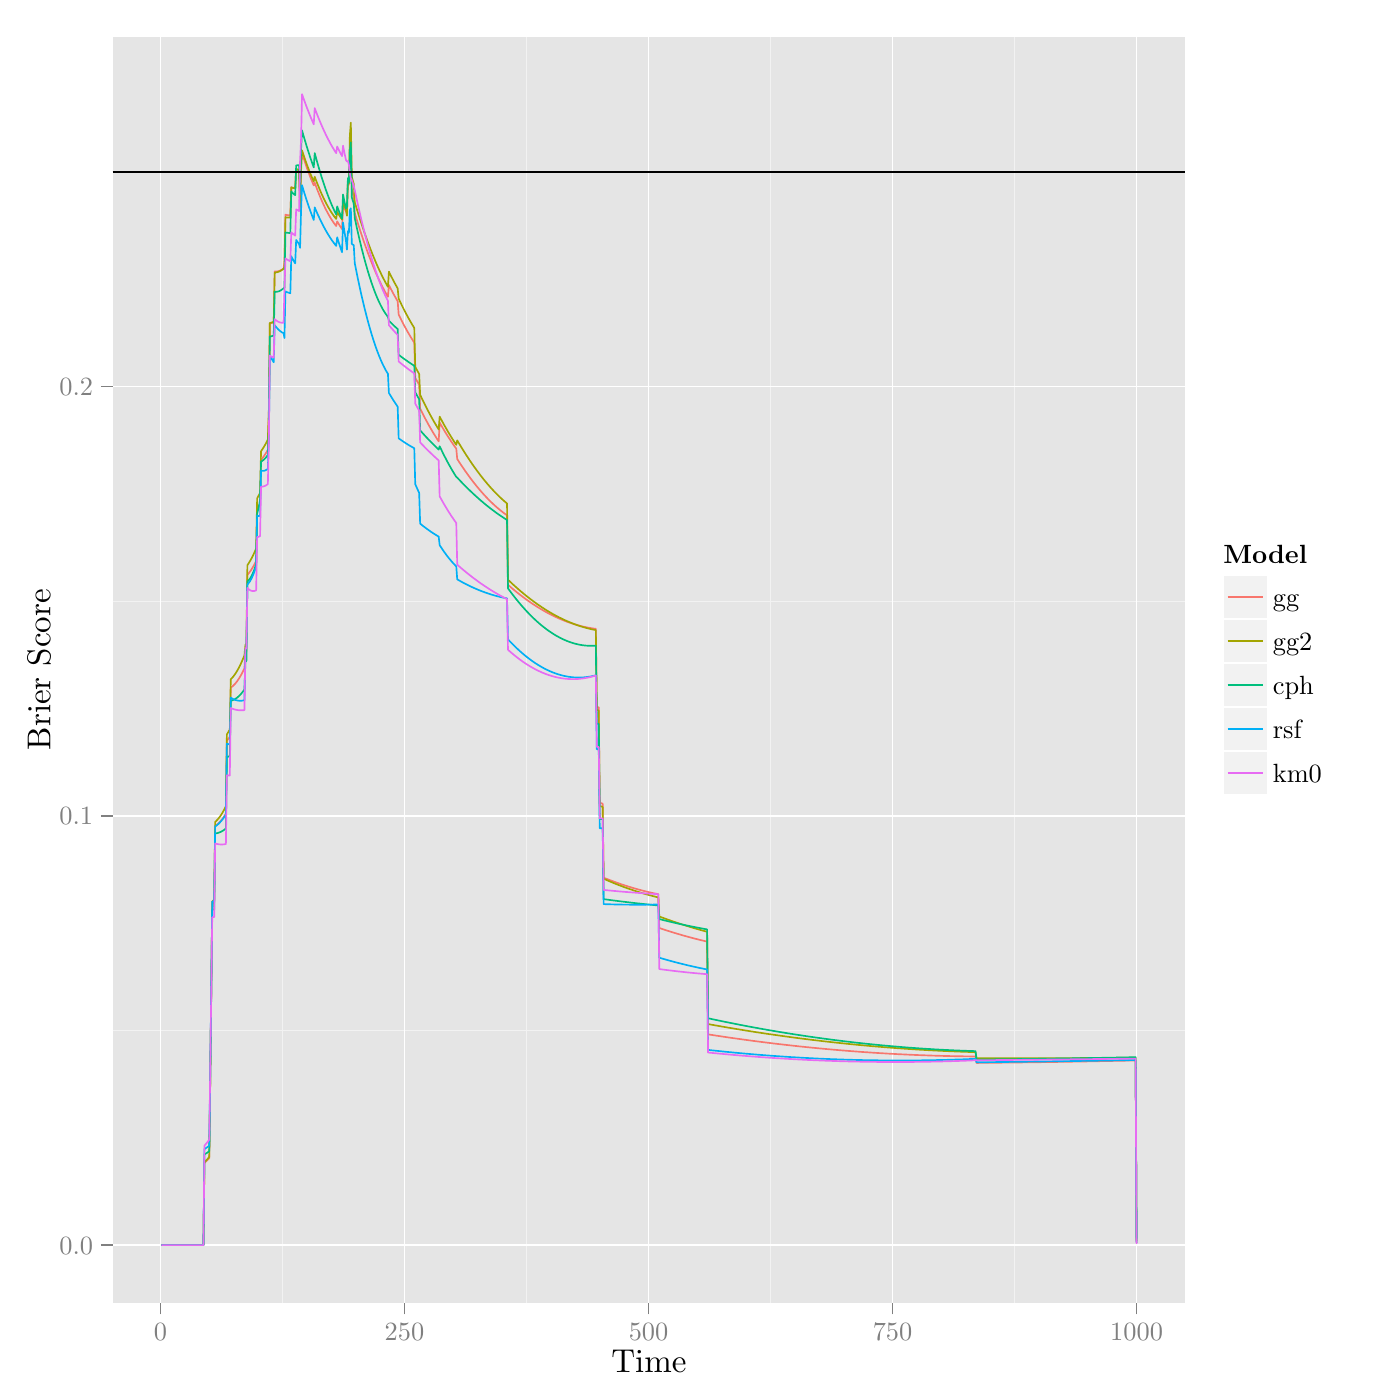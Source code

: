 % Created by tikzDevice version 0.8.1 on 2015-02-03 07:19:07
% !TEX encoding = UTF-8 Unicode
\documentclass[11pt]{memoir}
\nonstopmode

\usepackage{tikz}

\usepackage[active,tightpage,psfixbb]{preview}

\PreviewEnvironment{pgfpicture}

\setlength\PreviewBorder{0pt}

\usepackage{amsmath}
\newcommand{\SweaveOpts}[1]{}  % do not interfere with LaTeX
\newcommand{\SweaveInput}[1]{} % because they are not real TeX commands
\newcommand{\Sexpr}[1]{}       % will only be parsed by R


\usepackage{geometry}
\usepackage{amsmath}
\usepackage{lscape}
\geometry{verbose,tmargin=2.5cm,bmargin=2.5cm,lmargin=2.5cm,rmargin=2.5cm}


\begin{document}

\begin{tikzpicture}[x=1pt,y=1pt]
\definecolor{fillColor}{RGB}{255,255,255}
\path[use as bounding box,fill=fillColor,fill opacity=0.00] (0,0) rectangle (505.89,505.89);
\begin{scope}
\path[clip] (  0.00,  0.00) rectangle (505.89,505.89);
\definecolor{drawColor}{RGB}{255,255,255}
\definecolor{fillColor}{RGB}{255,255,255}

\path[draw=drawColor,line width= 0.6pt,line join=round,line cap=round,fill=fillColor] (  0.00,  0.00) rectangle (505.89,505.89);
\end{scope}
\begin{scope}
\path[clip] ( 40.73, 35.17) rectangle (428.32,492.64);
\definecolor{fillColor}{gray}{0.90}

\path[fill=fillColor] ( 40.73, 35.17) rectangle (428.32,492.64);
\definecolor{drawColor}{gray}{0.95}

\path[draw=drawColor,line width= 0.3pt,line join=round] ( 40.73,133.53) --
	(428.32,133.53);

\path[draw=drawColor,line width= 0.3pt,line join=round] ( 40.73,288.66) --
	(428.32,288.66);

\path[draw=drawColor,line width= 0.3pt,line join=round] ( 40.73,443.80) --
	(428.32,443.80);

\path[draw=drawColor,line width= 0.3pt,line join=round] (102.09, 35.17) --
	(102.09,492.64);

\path[draw=drawColor,line width= 0.3pt,line join=round] (190.26, 35.17) --
	(190.26,492.64);

\path[draw=drawColor,line width= 0.3pt,line join=round] (278.44, 35.17) --
	(278.44,492.64);

\path[draw=drawColor,line width= 0.3pt,line join=round] (366.61, 35.17) --
	(366.61,492.64);
\definecolor{drawColor}{RGB}{255,255,255}

\path[draw=drawColor,line width= 0.6pt,line join=round] ( 40.73, 55.97) --
	(428.32, 55.97);

\path[draw=drawColor,line width= 0.6pt,line join=round] ( 40.73,211.10) --
	(428.32,211.10);

\path[draw=drawColor,line width= 0.6pt,line join=round] ( 40.73,366.23) --
	(428.32,366.23);

\path[draw=drawColor,line width= 0.6pt,line join=round] ( 58.00, 35.17) --
	( 58.00,492.64);

\path[draw=drawColor,line width= 0.6pt,line join=round] (146.17, 35.17) --
	(146.17,492.64);

\path[draw=drawColor,line width= 0.6pt,line join=round] (234.35, 35.17) --
	(234.35,492.64);

\path[draw=drawColor,line width= 0.6pt,line join=round] (322.52, 35.17) --
	(322.52,492.64);

\path[draw=drawColor,line width= 0.6pt,line join=round] (410.70, 35.17) --
	(410.70,492.64);
\definecolor{drawColor}{RGB}{248,118,109}

\path[draw=drawColor,line width= 0.6pt,line join=round] ( 58.35, 55.97) --
	( 58.70, 55.97) --
	( 59.06, 55.97) --
	( 59.41, 55.97) --
	( 59.76, 55.97) --
	( 60.11, 55.97) --
	( 60.47, 55.97) --
	( 60.82, 55.97) --
	( 61.17, 55.97) --
	( 61.52, 55.97) --
	( 61.88, 55.97) --
	( 62.23, 55.97) --
	( 62.58, 55.97) --
	( 62.94, 55.97) --
	( 63.29, 55.97) --
	( 63.64, 55.97) --
	( 63.99, 55.97) --
	( 64.35, 55.97) --
	( 64.70, 55.97) --
	( 65.05, 55.97) --
	( 65.40, 55.97) --
	( 65.76, 55.97) --
	( 66.11, 55.97) --
	( 66.46, 55.97) --
	( 66.82, 55.97) --
	( 67.17, 55.97) --
	( 67.52, 55.97) --
	( 67.87, 55.97) --
	( 68.23, 55.97) --
	( 68.58, 55.97) --
	( 68.93, 55.97) --
	( 69.28, 55.97) --
	( 69.64, 55.97) --
	( 69.99, 55.97) --
	( 70.34, 55.97) --
	( 70.69, 55.97) --
	( 71.05, 55.97) --
	( 71.40, 55.97) --
	( 71.75, 55.97) --
	( 72.11, 55.97) --
	( 72.46, 55.97) --
	( 72.81, 55.97) --
	( 73.16, 55.97) --
	( 73.52, 55.97) --
	( 73.87, 85.75) --
	( 74.22, 86.02) --
	( 74.57, 86.32) --
	( 74.93, 86.66) --
	( 75.28, 87.02) --
	( 75.63, 87.42) --
	( 75.99,116.74) --
	( 76.34,147.94) --
	( 76.69,179.21) --
	( 77.04,179.48) --
	( 77.40,179.78) --
	( 77.75,207.50) --
	( 78.10,207.71) --
	( 78.45,207.97) --
	( 78.81,208.26) --
	( 79.16,208.59) --
	( 79.51,208.96) --
	( 79.87,209.36) --
	( 80.22,209.80) --
	( 80.57,210.28) --
	( 80.92,210.79) --
	( 81.28,211.34) --
	( 81.63,211.93) --
	( 81.98,238.23) --
	( 82.33,238.68) --
	( 82.69,239.16) --
	( 83.04,239.69) --
	( 83.39,257.44) --
	( 83.74,257.68) --
	( 84.10,257.96) --
	( 84.45,258.29) --
	( 84.80,258.65) --
	( 85.16,259.05) --
	( 85.51,259.49) --
	( 85.86,259.97) --
	( 86.21,260.49) --
	( 86.57,261.05) --
	( 86.92,261.64) --
	( 87.27,262.28) --
	( 87.62,262.96) --
	( 87.98,263.67) --
	( 88.33,264.42) --
	( 88.68,269.89) --
	( 89.04,270.32) --
	( 89.39,298.16) --
	( 89.74,298.57) --
	( 90.09,299.01) --
	( 90.45,299.49) --
	( 90.80,300.01) --
	( 91.15,300.57) --
	( 91.50,301.16) --
	( 91.86,301.80) --
	( 92.21,302.47) --
	( 92.56,303.18) --
	( 92.92,322.04) --
	( 93.27,322.57) --
	( 93.62,323.14) --
	( 93.97,323.74) --
	( 94.33,339.73) --
	( 94.68,340.14) --
	( 95.03,340.59) --
	( 95.38,341.07) --
	( 95.74,341.59) --
	( 96.09,342.15) --
	( 96.44,342.74) --
	( 96.79,343.37) --
	( 97.15,357.33) --
	( 97.50,389.07) --
	( 97.85,389.09) --
	( 98.21,389.15) --
	( 98.56,389.24) --
	( 98.91,389.37) --
	( 99.26,407.80) --
	( 99.62,407.78) --
	( 99.97,407.79) --
	(100.32,407.83) --
	(100.67,407.91) --
	(101.03,408.03) --
	(101.38,408.18) --
	(101.73,408.36) --
	(102.09,408.57) --
	(102.44,408.82) --
	(102.79,411.01) --
	(103.14,428.34) --
	(103.50,428.23) --
	(103.85,428.16) --
	(104.20,428.12) --
	(104.55,428.11) --
	(104.91,428.13) --
	(105.26,438.28) --
	(105.61,438.11) --
	(105.97,437.99) --
	(106.32,437.89) --
	(106.67,437.82) --
	(107.02,444.25) --
	(107.38,443.98) --
	(107.73,443.74) --
	(108.08,443.54) --
	(108.43,430.00) --
	(108.79,444.11) --
	(109.14,450.60) --
	(109.49,449.47) --
	(109.84,448.37) --
	(110.20,447.29) --
	(110.55,446.24) --
	(110.90,445.22) --
	(111.26,444.23) --
	(111.61,443.27) --
	(111.96,442.34) --
	(112.31,441.43) --
	(112.67,440.56) --
	(113.02,439.71) --
	(113.37,438.89) --
	(113.72,439.87) --
	(114.08,438.89) --
	(114.43,437.94) --
	(114.78,437.01) --
	(115.14,436.11) --
	(115.49,435.24) --
	(115.84,434.39) --
	(116.19,433.56) --
	(116.55,432.76) --
	(116.90,431.99) --
	(117.25,431.24) --
	(117.60,430.51) --
	(117.96,429.81) --
	(118.31,429.14) --
	(118.66,428.49) --
	(119.02,427.87) --
	(119.37,427.27) --
	(119.72,426.70) --
	(120.07,426.15) --
	(120.43,425.62) --
	(120.78,425.13) --
	(121.13,424.65) --
	(121.48,424.20) --
	(121.84,425.91) --
	(122.19,425.30) --
	(122.54,424.72) --
	(122.89,424.16) --
	(123.25,423.63) --
	(123.60,423.11) --
	(123.95,431.65) --
	(124.31,430.92) --
	(124.66,430.21) --
	(125.01,429.52) --
	(125.36,428.43) --
	(125.72,440.04) --
	(126.07,439.11) --
	(126.42,452.27) --
	(126.77,456.01) --
	(127.13,437.25) --
	(127.48,435.96) --
	(127.83,434.69) --
	(128.19,428.94) --
	(128.54,427.76) --
	(128.89,426.60) --
	(129.24,425.45) --
	(129.60,424.33) --
	(129.95,423.22) --
	(130.30,422.13) --
	(130.65,421.05) --
	(131.01,420.00) --
	(131.36,418.96) --
	(131.71,417.94) --
	(132.07,416.93) --
	(132.42,415.94) --
	(132.77,414.97) --
	(133.12,414.02) --
	(133.48,413.09) --
	(133.83,412.17) --
	(134.18,411.27) --
	(134.53,410.39) --
	(134.89,409.52) --
	(135.24,408.67) --
	(135.59,407.84) --
	(135.94,407.03) --
	(136.30,406.23) --
	(136.65,405.46) --
	(137.00,404.70) --
	(137.36,403.95) --
	(137.71,403.23) --
	(138.06,402.52) --
	(138.41,401.83) --
	(138.77,401.15) --
	(139.12,400.50) --
	(139.47,399.86) --
	(139.82,399.24) --
	(140.18,398.63) --
	(140.53,402.89) --
	(140.88,402.18) --
	(141.24,401.49) --
	(141.59,400.81) --
	(141.94,400.14) --
	(142.29,399.49) --
	(142.65,398.86) --
	(143.00,398.24) --
	(143.35,397.63) --
	(143.70,397.04) --
	(144.06,392.21) --
	(144.41,391.48) --
	(144.76,390.77) --
	(145.11,390.06) --
	(145.47,389.37) --
	(145.82,388.69) --
	(146.17,388.03) --
	(146.53,387.38) --
	(146.88,386.74) --
	(147.23,386.11) --
	(147.58,385.50) --
	(147.94,384.90) --
	(148.29,384.31) --
	(148.64,383.73) --
	(148.99,383.17) --
	(149.35,382.62) --
	(149.70,382.08) --
	(150.05,369.33) --
	(150.41,368.70) --
	(150.76,368.09) --
	(151.11,367.49) --
	(151.46,366.90) --
	(151.82,358.24) --
	(152.17,357.53) --
	(152.52,356.82) --
	(152.87,356.13) --
	(153.23,355.44) --
	(153.58,354.77) --
	(153.93,354.10) --
	(154.29,353.45) --
	(154.64,352.81) --
	(154.99,352.17) --
	(155.34,351.55) --
	(155.70,350.94) --
	(156.05,350.34) --
	(156.40,349.74) --
	(156.75,349.16) --
	(157.11,348.59) --
	(157.46,348.03) --
	(157.81,347.48) --
	(158.16,346.94) --
	(158.52,346.40) --
	(158.87,353.18) --
	(159.22,352.55) --
	(159.58,351.94) --
	(159.93,351.34) --
	(160.28,350.74) --
	(160.63,350.15) --
	(160.99,349.57) --
	(161.34,349.00) --
	(161.69,348.44) --
	(162.04,347.89) --
	(162.40,347.34) --
	(162.75,346.81) --
	(163.10,346.28) --
	(163.46,345.76) --
	(163.81,345.25) --
	(164.16,344.74) --
	(164.51,344.25) --
	(164.87,343.77) --
	(165.22,340.03) --
	(165.57,339.48) --
	(165.92,338.93) --
	(166.28,338.40) --
	(166.63,337.86) --
	(166.98,337.34) --
	(167.34,336.82) --
	(167.69,336.30) --
	(168.04,335.79) --
	(168.39,335.29) --
	(168.75,334.80) --
	(169.10,334.31) --
	(169.45,333.82) --
	(169.80,333.34) --
	(170.16,332.87) --
	(170.51,332.41) --
	(170.86,331.95) --
	(171.21,331.49) --
	(171.57,331.05) --
	(171.92,330.60) --
	(172.27,330.17) --
	(172.63,329.74) --
	(172.98,329.32) --
	(173.33,328.90) --
	(173.68,328.49) --
	(174.04,328.08) --
	(174.39,327.69) --
	(174.74,327.29) --
	(175.09,326.91) --
	(175.45,326.53) --
	(175.80,326.15) --
	(176.15,325.78) --
	(176.51,325.42) --
	(176.86,325.06) --
	(177.21,324.71) --
	(177.56,324.37) --
	(177.92,324.03) --
	(178.27,323.70) --
	(178.62,323.37) --
	(178.97,323.05) --
	(179.33,322.74) --
	(179.68,322.43) --
	(180.03,322.13) --
	(180.39,321.84) --
	(180.74,321.55) --
	(181.09,321.26) --
	(181.44,320.99) --
	(181.80,320.71) --
	(182.15,320.45) --
	(182.50,320.19) --
	(182.85,319.94) --
	(183.21,319.69) --
	(183.56,294.58) --
	(183.91,294.27) --
	(184.26,293.96) --
	(184.62,293.66) --
	(184.97,293.36) --
	(185.32,293.06) --
	(185.68,292.77) --
	(186.03,292.48) --
	(186.38,292.19) --
	(186.73,291.90) --
	(187.09,291.62) --
	(187.44,291.34) --
	(187.79,291.06) --
	(188.14,290.79) --
	(188.50,290.52) --
	(188.85,290.25) --
	(189.20,289.99) --
	(189.56,289.73) --
	(189.91,289.47) --
	(190.26,289.21) --
	(190.61,288.96) --
	(190.97,288.71) --
	(191.32,288.46) --
	(191.67,288.22) --
	(192.02,287.98) --
	(192.38,287.74) --
	(192.73,287.51) --
	(193.08,287.28) --
	(193.44,287.05) --
	(193.79,286.82) --
	(194.14,286.60) --
	(194.49,286.38) --
	(194.85,286.16) --
	(195.20,285.95) --
	(195.55,285.74) --
	(195.90,285.53) --
	(196.26,285.32) --
	(196.61,285.12) --
	(196.96,284.92) --
	(197.31,284.73) --
	(197.67,284.53) --
	(198.02,284.34) --
	(198.37,284.16) --
	(198.73,283.97) --
	(199.08,283.79) --
	(199.43,283.61) --
	(199.78,283.44) --
	(200.14,283.26) --
	(200.49,283.10) --
	(200.84,282.93) --
	(201.19,282.77) --
	(201.55,282.60) --
	(201.90,282.45) --
	(202.25,282.29) --
	(202.61,282.14) --
	(202.96,281.99) --
	(203.31,281.85) --
	(203.66,281.70) --
	(204.02,281.56) --
	(204.37,281.43) --
	(204.72,281.29) --
	(205.07,281.16) --
	(205.43,281.04) --
	(205.78,280.91) --
	(206.13,280.79) --
	(206.49,280.67) --
	(206.84,280.55) --
	(207.19,280.44) --
	(207.54,280.33) --
	(207.90,280.22) --
	(208.25,280.12) --
	(208.60,280.02) --
	(208.95,279.92) --
	(209.31,279.83) --
	(209.66,279.73) --
	(210.01,279.64) --
	(210.36,279.56) --
	(210.72,279.47) --
	(211.07,279.39) --
	(211.42,279.32) --
	(211.78,279.24) --
	(212.13,279.17) --
	(212.48,279.10) --
	(212.83,279.04) --
	(213.19,278.97) --
	(213.54,278.92) --
	(213.89,278.86) --
	(214.24,278.81) --
	(214.60,278.75) --
	(214.95,278.71) --
	(215.30,278.66) --
	(215.66,250.47) --
	(216.01,250.37) --
	(216.36,250.28) --
	(216.71,215.79) --
	(217.07,215.70) --
	(217.42,215.60) --
	(217.77,215.51) --
	(218.12,188.75) --
	(218.48,188.61) --
	(218.83,188.46) --
	(219.18,188.32) --
	(219.54,188.19) --
	(219.89,188.05) --
	(220.24,187.91) --
	(220.59,187.78) --
	(220.95,187.65) --
	(221.30,187.51) --
	(221.65,187.38) --
	(222.00,187.25) --
	(222.36,187.12) --
	(222.71,187.00) --
	(223.06,186.87) --
	(223.41,186.75) --
	(223.77,186.63) --
	(224.12,186.50) --
	(224.47,186.38) --
	(224.83,186.26) --
	(225.18,186.15) --
	(225.53,186.03) --
	(225.88,185.91) --
	(226.24,185.80) --
	(226.59,185.69) --
	(226.94,185.58) --
	(227.29,185.47) --
	(227.65,185.36) --
	(228.00,185.25) --
	(228.35,185.14) --
	(228.71,185.04) --
	(229.06,184.94) --
	(229.41,184.83) --
	(229.76,184.73) --
	(230.12,184.63) --
	(230.47,184.53) --
	(230.82,184.44) --
	(231.17,184.34) --
	(231.53,184.25) --
	(231.88,184.15) --
	(232.23,184.06) --
	(232.59,183.97) --
	(232.94,183.88) --
	(233.29,183.79) --
	(233.64,183.70) --
	(234.00,183.62) --
	(234.35,183.53) --
	(234.70,183.45) --
	(235.05,183.37) --
	(235.41,183.29) --
	(235.76,183.21) --
	(236.11,183.13) --
	(236.46,183.06) --
	(236.82,182.98) --
	(237.17,182.91) --
	(237.52,182.83) --
	(237.88,182.76) --
	(238.23,170.55) --
	(238.58,170.43) --
	(238.93,170.31) --
	(239.29,170.19) --
	(239.64,170.08) --
	(239.99,169.96) --
	(240.34,169.85) --
	(240.70,169.73) --
	(241.05,169.62) --
	(241.40,169.51) --
	(241.76,169.40) --
	(242.11,169.28) --
	(242.46,169.17) --
	(242.81,169.07) --
	(243.17,168.96) --
	(243.52,168.85) --
	(243.87,168.74) --
	(244.22,168.64) --
	(244.58,168.53) --
	(244.93,168.42) --
	(245.28,168.32) --
	(245.64,168.22) --
	(245.99,168.11) --
	(246.34,168.01) --
	(246.69,167.91) --
	(247.05,167.81) --
	(247.40,167.71) --
	(247.75,167.61) --
	(248.10,167.52) --
	(248.46,167.42) --
	(248.81,167.32) --
	(249.16,167.23) --
	(249.51,167.13) --
	(249.87,167.04) --
	(250.22,166.94) --
	(250.57,166.85) --
	(250.93,166.76) --
	(251.28,166.67) --
	(251.63,166.58) --
	(251.98,166.49) --
	(252.34,166.40) --
	(252.69,166.31) --
	(253.04,166.22) --
	(253.39,166.14) --
	(253.75,166.05) --
	(254.10,165.97) --
	(254.45,165.88) --
	(254.81,165.80) --
	(255.16,165.72) --
	(255.51,165.63) --
	(255.86,132.12) --
	(256.22,132.07) --
	(256.57,132.01) --
	(256.92,131.96) --
	(257.27,131.90) --
	(257.63,131.85) --
	(257.98,131.79) --
	(258.33,131.74) --
	(258.68,131.68) --
	(259.04,131.63) --
	(259.39,131.58) --
	(259.74,131.52) --
	(260.10,131.47) --
	(260.45,131.42) --
	(260.80,131.36) --
	(261.15,131.31) --
	(261.51,131.26) --
	(261.86,131.21) --
	(262.21,131.16) --
	(262.56,131.10) --
	(262.92,131.05) --
	(263.27,131.00) --
	(263.62,130.95) --
	(263.98,130.90) --
	(264.33,130.85) --
	(264.68,130.80) --
	(265.03,130.75) --
	(265.39,130.70) --
	(265.74,130.65) --
	(266.09,130.60) --
	(266.44,130.55) --
	(266.80,130.50) --
	(267.15,130.45) --
	(267.50,130.40) --
	(267.86,130.35) --
	(268.21,130.30) --
	(268.56,130.25) --
	(268.91,130.20) --
	(269.27,130.16) --
	(269.62,130.11) --
	(269.97,130.06) --
	(270.32,130.01) --
	(270.68,129.97) --
	(271.03,129.92) --
	(271.38,129.87) --
	(271.73,129.82) --
	(272.09,129.78) --
	(272.44,129.73) --
	(272.79,129.69) --
	(273.15,129.64) --
	(273.50,129.59) --
	(273.85,129.55) --
	(274.20,129.50) --
	(274.56,129.46) --
	(274.91,129.41) --
	(275.26,129.37) --
	(275.61,129.32) --
	(275.97,129.28) --
	(276.32,129.23) --
	(276.67,129.19) --
	(277.03,129.15) --
	(277.38,129.10) --
	(277.73,129.06) --
	(278.08,129.01) --
	(278.44,128.97) --
	(278.79,128.93) --
	(279.14,128.89) --
	(279.49,128.84) --
	(279.85,128.80) --
	(280.20,128.76) --
	(280.55,128.72) --
	(280.91,128.67) --
	(281.26,128.63) --
	(281.61,128.59) --
	(281.96,128.55) --
	(282.32,128.51) --
	(282.67,128.47) --
	(283.02,128.43) --
	(283.37,128.39) --
	(283.73,128.35) --
	(284.08,128.31) --
	(284.43,128.27) --
	(284.78,128.23) --
	(285.14,128.19) --
	(285.49,128.15) --
	(285.84,128.11) --
	(286.20,128.07) --
	(286.55,128.03) --
	(286.90,127.99) --
	(287.25,127.95) --
	(287.61,127.92) --
	(287.96,127.88) --
	(288.31,127.84) --
	(288.66,127.80) --
	(289.02,127.76) --
	(289.37,127.73) --
	(289.72,127.69) --
	(290.08,127.65) --
	(290.43,127.62) --
	(290.78,127.58) --
	(291.13,127.54) --
	(291.49,127.51) --
	(291.84,127.47) --
	(292.19,127.44) --
	(292.54,127.40) --
	(292.90,127.36) --
	(293.25,127.33) --
	(293.60,127.29) --
	(293.96,127.26) --
	(294.31,127.23) --
	(294.66,127.19) --
	(295.01,127.16) --
	(295.37,127.12) --
	(295.72,127.09) --
	(296.07,127.05) --
	(296.42,127.02) --
	(296.78,126.99) --
	(297.13,126.96) --
	(297.48,126.92) --
	(297.83,126.89) --
	(298.19,126.86) --
	(298.54,126.82) --
	(298.89,126.79) --
	(299.25,126.76) --
	(299.60,126.73) --
	(299.95,126.70) --
	(300.30,126.67) --
	(300.66,126.63) --
	(301.01,126.60) --
	(301.36,126.57) --
	(301.71,126.54) --
	(302.07,126.51) --
	(302.42,126.48) --
	(302.77,126.45) --
	(303.13,126.42) --
	(303.48,126.39) --
	(303.83,126.36) --
	(304.18,126.33) --
	(304.54,126.30) --
	(304.89,126.28) --
	(305.24,126.25) --
	(305.59,126.22) --
	(305.95,126.19) --
	(306.30,126.16) --
	(306.65,126.13) --
	(307.01,126.11) --
	(307.36,126.08) --
	(307.71,126.05) --
	(308.06,126.02) --
	(308.42,126.00) --
	(308.77,125.97) --
	(309.12,125.94) --
	(309.47,125.92) --
	(309.83,125.89) --
	(310.18,125.87) --
	(310.53,125.84) --
	(310.88,125.81) --
	(311.24,125.79) --
	(311.59,125.76) --
	(311.94,125.74) --
	(312.30,125.71) --
	(312.65,125.69) --
	(313.00,125.66) --
	(313.35,125.64) --
	(313.71,125.62) --
	(314.06,125.59) --
	(314.41,125.57) --
	(314.76,125.55) --
	(315.12,125.52) --
	(315.47,125.50) --
	(315.82,125.48) --
	(316.18,125.45) --
	(316.53,125.43) --
	(316.88,125.41) --
	(317.23,125.39) --
	(317.59,125.36) --
	(317.94,125.34) --
	(318.29,125.32) --
	(318.64,125.30) --
	(319.00,125.28) --
	(319.35,125.26) --
	(319.70,125.24) --
	(320.06,125.22) --
	(320.41,125.19) --
	(320.76,125.17) --
	(321.11,125.15) --
	(321.47,125.13) --
	(321.82,125.11) --
	(322.17,125.10) --
	(322.52,125.08) --
	(322.88,125.06) --
	(323.23,125.04) --
	(323.58,125.02) --
	(323.93,125.00) --
	(324.29,124.98) --
	(324.64,124.96) --
	(324.99,124.95) --
	(325.35,124.93) --
	(325.70,124.91) --
	(326.05,124.89) --
	(326.40,124.88) --
	(326.76,124.86) --
	(327.11,124.84) --
	(327.46,124.83) --
	(327.81,124.81) --
	(328.17,124.79) --
	(328.52,124.78) --
	(328.87,124.76) --
	(329.23,124.75) --
	(329.58,124.73) --
	(329.93,124.71) --
	(330.28,124.70) --
	(330.64,124.68) --
	(330.99,124.67) --
	(331.34,124.65) --
	(331.69,124.64) --
	(332.05,124.63) --
	(332.40,124.61) --
	(332.75,124.60) --
	(333.11,124.59) --
	(333.46,124.57) --
	(333.81,124.56) --
	(334.16,124.55) --
	(334.52,124.53) --
	(334.87,124.52) --
	(335.22,124.51) --
	(335.57,124.50) --
	(335.93,124.48) --
	(336.28,124.47) --
	(336.63,124.46) --
	(336.98,124.45) --
	(337.34,124.44) --
	(337.69,124.43) --
	(338.04,124.41) --
	(338.40,124.40) --
	(338.75,124.39) --
	(339.10,124.38) --
	(339.45,124.37) --
	(339.81,124.36) --
	(340.16,124.35) --
	(340.51,124.34) --
	(340.86,124.33) --
	(341.22,124.33) --
	(341.57,124.32) --
	(341.92,124.31) --
	(342.28,124.30) --
	(342.63,124.29) --
	(342.98,124.28) --
	(343.33,124.27) --
	(343.69,124.27) --
	(344.04,124.26) --
	(344.39,124.25) --
	(344.74,124.24) --
	(345.10,124.24) --
	(345.45,124.23) --
	(345.80,124.22) --
	(346.16,124.22) --
	(346.51,124.21) --
	(346.86,124.20) --
	(347.21,124.20) --
	(347.57,124.19) --
	(347.92,124.19) --
	(348.27,124.18) --
	(348.62,124.18) --
	(348.98,124.17) --
	(349.33,124.17) --
	(349.68,124.16) --
	(350.03,124.16) --
	(350.39,124.15) --
	(350.74,124.15) --
	(351.09,124.15) --
	(351.45,124.14) --
	(351.80,124.14) --
	(352.15,124.13) --
	(352.50,124.13) --
	(352.86,121.80) --
	(353.21,121.80) --
	(353.56,121.80) --
	(353.91,121.81) --
	(354.27,121.81) --
	(354.62,121.81) --
	(354.97,121.82) --
	(355.33,121.82) --
	(355.68,121.83) --
	(356.03,121.83) --
	(356.38,121.83) --
	(356.74,121.84) --
	(357.09,121.84) --
	(357.44,121.84) --
	(357.79,121.85) --
	(358.15,121.85) --
	(358.50,121.85) --
	(358.85,121.86) --
	(359.21,121.86) --
	(359.56,121.87) --
	(359.91,121.87) --
	(360.26,121.87) --
	(360.62,121.88) --
	(360.97,121.88) --
	(361.32,121.88) --
	(361.67,121.89) --
	(362.03,121.89) --
	(362.38,121.90) --
	(362.73,121.90) --
	(363.08,121.90) --
	(363.44,121.91) --
	(363.79,121.91) --
	(364.14,121.92) --
	(364.50,121.92) --
	(364.85,121.93) --
	(365.20,121.93) --
	(365.55,121.93) --
	(365.91,121.94) --
	(366.26,121.94) --
	(366.61,121.95) --
	(366.96,121.95) --
	(367.32,121.96) --
	(367.67,121.96) --
	(368.02,121.96) --
	(368.38,121.97) --
	(368.73,121.97) --
	(369.08,121.98) --
	(369.43,121.98) --
	(369.79,121.99) --
	(370.14,121.99) --
	(370.49,122.00) --
	(370.84,122.00) --
	(371.20,122.01) --
	(371.55,122.01) --
	(371.90,122.02) --
	(372.25,122.02) --
	(372.61,122.02) --
	(372.96,122.03) --
	(373.31,122.03) --
	(373.67,122.04) --
	(374.02,122.04) --
	(374.37,122.05) --
	(374.72,122.05) --
	(375.08,122.06) --
	(375.43,122.06) --
	(375.78,122.07) --
	(376.13,122.07) --
	(376.49,122.08) --
	(376.84,122.08) --
	(377.19,122.09) --
	(377.55,122.09) --
	(377.90,122.10) --
	(378.25,122.11) --
	(378.60,122.11) --
	(378.96,122.12) --
	(379.31,122.12) --
	(379.66,122.13) --
	(380.01,122.13) --
	(380.37,122.14) --
	(380.72,122.14) --
	(381.07,122.15) --
	(381.43,122.15) --
	(381.78,122.16) --
	(382.13,122.16) --
	(382.48,122.17) --
	(382.84,122.18) --
	(383.19,122.18) --
	(383.54,122.19) --
	(383.89,122.19) --
	(384.25,122.20) --
	(384.60,122.20) --
	(384.95,122.21) --
	(385.30,122.22) --
	(385.66,122.22) --
	(386.01,122.23) --
	(386.36,122.23) --
	(386.72,122.24) --
	(387.07,122.25) --
	(387.42,122.25) --
	(387.77,122.26) --
	(388.13,122.26) --
	(388.48,122.27) --
	(388.83,122.28) --
	(389.18,122.28) --
	(389.54,122.29) --
	(389.89,122.29) --
	(390.24,122.30) --
	(390.60,122.31) --
	(390.95,122.31) --
	(391.30,122.32) --
	(391.65,122.32) --
	(392.01,122.33) --
	(392.36,122.34) --
	(392.71,122.34) --
	(393.06,122.35) --
	(393.42,122.36) --
	(393.77,122.36) --
	(394.12,122.37) --
	(394.48,122.38) --
	(394.83,122.38) --
	(395.18,122.39) --
	(395.53,122.40) --
	(395.89,122.40) --
	(396.24,122.41) --
	(396.59,122.42) --
	(396.94,122.42) --
	(397.30,122.43) --
	(397.65,122.44) --
	(398.00,122.44) --
	(398.35,122.45) --
	(398.71,122.46) --
	(399.06,122.46) --
	(399.41,122.47) --
	(399.77,122.48) --
	(400.12,122.48) --
	(400.47,122.49) --
	(400.82,122.50) --
	(401.18,122.50) --
	(401.53,122.51) --
	(401.88,122.52) --
	(402.23,122.53) --
	(402.59,122.53) --
	(402.94,122.54) --
	(403.29,122.55) --
	(403.65,122.55) --
	(404.00,122.56) --
	(404.35,122.57) --
	(404.70,122.58) --
	(405.06,122.58) --
	(405.41,122.59) --
	(405.76,122.60) --
	(406.11,122.60) --
	(406.47,122.61) --
	(406.82,122.62) --
	(407.17,122.63) --
	(407.53,122.63) --
	(407.88,122.64) --
	(408.23,122.65) --
	(408.58,122.66) --
	(408.94,122.66) --
	(409.29,122.67) --
	(409.64,122.68) --
	(409.99,122.69) --
	(410.35,122.70) --
	(410.70, 56.82);
\definecolor{drawColor}{RGB}{163,165,0}

\path[draw=drawColor,line width= 0.6pt,line join=round] ( 58.35, 55.97) --
	( 58.70, 55.97) --
	( 59.06, 55.97) --
	( 59.41, 55.97) --
	( 59.76, 55.97) --
	( 60.11, 55.97) --
	( 60.47, 55.97) --
	( 60.82, 55.97) --
	( 61.17, 55.97) --
	( 61.52, 55.97) --
	( 61.88, 55.97) --
	( 62.23, 55.97) --
	( 62.58, 55.97) --
	( 62.94, 55.97) --
	( 63.29, 55.97) --
	( 63.64, 55.97) --
	( 63.99, 55.97) --
	( 64.35, 55.97) --
	( 64.70, 55.97) --
	( 65.05, 55.97) --
	( 65.40, 55.97) --
	( 65.76, 55.97) --
	( 66.11, 55.97) --
	( 66.46, 55.97) --
	( 66.82, 55.97) --
	( 67.17, 55.97) --
	( 67.52, 55.97) --
	( 67.87, 55.97) --
	( 68.23, 55.97) --
	( 68.58, 55.97) --
	( 68.93, 55.97) --
	( 69.28, 55.97) --
	( 69.64, 55.97) --
	( 69.99, 55.97) --
	( 70.34, 55.97) --
	( 70.69, 55.97) --
	( 71.05, 55.97) --
	( 71.40, 55.97) --
	( 71.75, 55.97) --
	( 72.11, 55.97) --
	( 72.46, 55.97) --
	( 72.81, 55.97) --
	( 73.16, 55.97) --
	( 73.52, 55.97) --
	( 73.87, 85.95) --
	( 74.22, 86.28) --
	( 74.57, 86.63) --
	( 74.93, 87.02) --
	( 75.28, 87.45) --
	( 75.63, 87.90) --
	( 75.99,117.05) --
	( 76.34,148.89) --
	( 76.69,180.14) --
	( 77.04,180.49) --
	( 77.40,180.88) --
	( 77.75,208.89) --
	( 78.10,209.20) --
	( 78.45,209.56) --
	( 78.81,209.96) --
	( 79.16,210.39) --
	( 79.51,210.87) --
	( 79.87,211.38) --
	( 80.22,211.94) --
	( 80.57,212.53) --
	( 80.92,213.16) --
	( 81.28,213.84) --
	( 81.63,214.55) --
	( 81.98,240.52) --
	( 82.33,241.08) --
	( 82.69,241.69) --
	( 83.04,242.33) --
	( 83.39,260.42) --
	( 83.74,260.78) --
	( 84.10,261.18) --
	( 84.45,261.62) --
	( 84.80,262.09) --
	( 85.16,262.61) --
	( 85.51,263.17) --
	( 85.86,263.77) --
	( 86.21,264.41) --
	( 86.57,265.09) --
	( 86.92,265.82) --
	( 87.27,266.58) --
	( 87.62,267.38) --
	( 87.98,268.23) --
	( 88.33,269.11) --
	( 88.68,272.85) --
	( 89.04,273.40) --
	( 89.39,301.66) --
	( 89.74,302.17) --
	( 90.09,302.73) --
	( 90.45,303.32) --
	( 90.80,303.96) --
	( 91.15,304.63) --
	( 91.50,305.34) --
	( 91.86,306.09) --
	( 92.21,306.88) --
	( 92.56,307.71) --
	( 92.92,325.82) --
	( 93.27,326.45) --
	( 93.62,327.11) --
	( 93.97,327.82) --
	( 94.33,342.85) --
	( 94.68,343.35) --
	( 95.03,343.87) --
	( 95.38,344.44) --
	( 95.74,345.04) --
	( 96.09,345.68) --
	( 96.44,346.35) --
	( 96.79,347.07) --
	( 97.15,357.88) --
	( 97.50,389.18) --
	( 97.85,389.25) --
	( 98.21,389.36) --
	( 98.56,389.50) --
	( 98.91,389.68) --
	( 99.26,407.43) --
	( 99.62,407.44) --
	( 99.97,407.49) --
	(100.32,407.57) --
	(100.67,407.69) --
	(101.03,407.84) --
	(101.38,408.03) --
	(101.73,408.24) --
	(102.09,408.50) --
	(102.44,408.78) --
	(102.79,409.41) --
	(103.14,427.39) --
	(103.50,427.32) --
	(103.85,427.28) --
	(104.20,427.27) --
	(104.55,427.30) --
	(104.91,427.35) --
	(105.26,438.17) --
	(105.61,438.04) --
	(105.97,437.94) --
	(106.32,437.88) --
	(106.67,437.84) --
	(107.02,444.93) --
	(107.38,444.69) --
	(107.73,444.48) --
	(108.08,444.31) --
	(108.43,431.11) --
	(108.79,445.98) --
	(109.14,451.56) --
	(109.49,450.47) --
	(109.84,449.41) --
	(110.20,448.37) --
	(110.55,447.37) --
	(110.90,446.39) --
	(111.26,445.44) --
	(111.61,444.52) --
	(111.96,443.63) --
	(112.31,442.76) --
	(112.67,441.92) --
	(113.02,441.11) --
	(113.37,440.33) --
	(113.72,442.02) --
	(114.08,441.07) --
	(114.43,440.14) --
	(114.78,439.24) --
	(115.14,438.37) --
	(115.49,437.51) --
	(115.84,436.68) --
	(116.19,435.88) --
	(116.55,435.10) --
	(116.90,434.35) --
	(117.25,433.62) --
	(117.60,432.91) --
	(117.96,432.23) --
	(118.31,431.57) --
	(118.66,430.94) --
	(119.02,430.33) --
	(119.37,429.75) --
	(119.72,429.19) --
	(120.07,428.66) --
	(120.43,428.15) --
	(120.78,427.66) --
	(121.13,427.20) --
	(121.48,426.77) --
	(121.84,429.32) --
	(122.19,428.72) --
	(122.54,428.15) --
	(122.89,427.59) --
	(123.25,427.06) --
	(123.60,426.54) --
	(123.95,432.46) --
	(124.31,431.72) --
	(124.66,431.00) --
	(125.01,430.30) --
	(125.36,427.92) --
	(125.72,440.50) --
	(126.07,439.55) --
	(126.42,456.84) --
	(126.77,461.57) --
	(127.13,441.97) --
	(127.48,440.69) --
	(127.83,439.44) --
	(128.19,432.84) --
	(128.54,431.66) --
	(128.89,430.50) --
	(129.24,429.35) --
	(129.60,428.22) --
	(129.95,427.11) --
	(130.30,426.02) --
	(130.65,424.94) --
	(131.01,423.87) --
	(131.36,422.83) --
	(131.71,421.80) --
	(132.07,420.79) --
	(132.42,419.80) --
	(132.77,418.82) --
	(133.12,417.86) --
	(133.48,416.92) --
	(133.83,415.99) --
	(134.18,415.08) --
	(134.53,414.19) --
	(134.89,413.32) --
	(135.24,412.46) --
	(135.59,411.62) --
	(135.94,410.80) --
	(136.30,409.99) --
	(136.65,409.20) --
	(137.00,408.43) --
	(137.36,407.67) --
	(137.71,406.93) --
	(138.06,406.21) --
	(138.41,405.51) --
	(138.77,404.82) --
	(139.12,404.15) --
	(139.47,403.50) --
	(139.82,402.86) --
	(140.18,402.24) --
	(140.53,407.73) --
	(140.88,407.00) --
	(141.24,406.28) --
	(141.59,405.58) --
	(141.94,404.90) --
	(142.29,404.22) --
	(142.65,403.56) --
	(143.00,402.92) --
	(143.35,402.29) --
	(143.70,401.67) --
	(144.06,397.98) --
	(144.41,397.23) --
	(144.76,396.48) --
	(145.11,395.75) --
	(145.47,395.03) --
	(145.82,394.33) --
	(146.17,393.63) --
	(146.53,392.95) --
	(146.88,392.28) --
	(147.23,391.63) --
	(147.58,390.98) --
	(147.94,390.35) --
	(148.29,389.74) --
	(148.64,389.13) --
	(148.99,388.54) --
	(149.35,387.96) --
	(149.70,387.39) --
	(150.05,373.31) --
	(150.41,372.65) --
	(150.76,372.01) --
	(151.11,371.38) --
	(151.46,370.76) --
	(151.82,363.23) --
	(152.17,362.48) --
	(152.52,361.74) --
	(152.87,361.01) --
	(153.23,360.29) --
	(153.58,359.58) --
	(153.93,358.88) --
	(154.29,358.19) --
	(154.64,357.52) --
	(154.99,356.85) --
	(155.34,356.19) --
	(155.70,355.54) --
	(156.05,354.90) --
	(156.40,354.27) --
	(156.75,353.65) --
	(157.11,353.05) --
	(157.46,352.45) --
	(157.81,351.86) --
	(158.16,351.28) --
	(158.52,350.71) --
	(158.87,355.35) --
	(159.22,354.68) --
	(159.58,354.02) --
	(159.93,353.37) --
	(160.28,352.72) --
	(160.63,352.09) --
	(160.99,351.47) --
	(161.34,350.85) --
	(161.69,350.24) --
	(162.04,349.64) --
	(162.40,349.05) --
	(162.75,348.47) --
	(163.10,347.89) --
	(163.46,347.32) --
	(163.81,346.77) --
	(164.16,346.22) --
	(164.51,345.68) --
	(164.87,345.15) --
	(165.22,346.76) --
	(165.57,346.16) --
	(165.92,345.57) --
	(166.28,344.98) --
	(166.63,344.40) --
	(166.98,343.83) --
	(167.34,343.26) --
	(167.69,342.69) --
	(168.04,342.14) --
	(168.39,341.59) --
	(168.75,341.04) --
	(169.10,340.50) --
	(169.45,339.97) --
	(169.80,339.44) --
	(170.16,338.92) --
	(170.51,338.41) --
	(170.86,337.90) --
	(171.21,337.40) --
	(171.57,336.90) --
	(171.92,336.41) --
	(172.27,335.93) --
	(172.63,335.45) --
	(172.98,334.98) --
	(173.33,334.51) --
	(173.68,334.05) --
	(174.04,333.60) --
	(174.39,333.15) --
	(174.74,332.71) --
	(175.09,332.28) --
	(175.45,331.85) --
	(175.80,331.43) --
	(176.15,331.01) --
	(176.51,330.60) --
	(176.86,330.20) --
	(177.21,329.80) --
	(177.56,329.41) --
	(177.92,329.02) --
	(178.27,328.64) --
	(178.62,328.27) --
	(178.97,327.90) --
	(179.33,327.54) --
	(179.68,327.18) --
	(180.03,326.83) --
	(180.39,326.49) --
	(180.74,326.15) --
	(181.09,325.82) --
	(181.44,325.50) --
	(181.80,325.18) --
	(182.15,324.87) --
	(182.50,324.56) --
	(182.85,324.26) --
	(183.21,323.97) --
	(183.56,296.41) --
	(183.91,296.07) --
	(184.26,295.74) --
	(184.62,295.41) --
	(184.97,295.08) --
	(185.32,294.75) --
	(185.68,294.43) --
	(186.03,294.11) --
	(186.38,293.79) --
	(186.73,293.48) --
	(187.09,293.17) --
	(187.44,292.86) --
	(187.79,292.56) --
	(188.14,292.25) --
	(188.50,291.96) --
	(188.85,291.66) --
	(189.20,291.37) --
	(189.56,291.08) --
	(189.91,290.79) --
	(190.26,290.51) --
	(190.61,290.23) --
	(190.97,289.95) --
	(191.32,289.68) --
	(191.67,289.41) --
	(192.02,289.14) --
	(192.38,288.87) --
	(192.73,288.61) --
	(193.08,288.35) --
	(193.44,288.10) --
	(193.79,287.84) --
	(194.14,287.59) --
	(194.49,287.35) --
	(194.85,287.10) --
	(195.20,286.86) --
	(195.55,286.63) --
	(195.90,286.39) --
	(196.26,286.16) --
	(196.61,285.93) --
	(196.96,285.71) --
	(197.31,285.48) --
	(197.67,285.26) --
	(198.02,285.05) --
	(198.37,284.84) --
	(198.73,284.63) --
	(199.08,284.42) --
	(199.43,284.21) --
	(199.78,284.01) --
	(200.14,283.82) --
	(200.49,283.62) --
	(200.84,283.43) --
	(201.19,283.24) --
	(201.55,283.05) --
	(201.90,282.87) --
	(202.25,282.69) --
	(202.61,282.52) --
	(202.96,282.34) --
	(203.31,282.17) --
	(203.66,282.01) --
	(204.02,281.84) --
	(204.37,281.68) --
	(204.72,281.52) --
	(205.07,281.37) --
	(205.43,281.22) --
	(205.78,281.07) --
	(206.13,280.92) --
	(206.49,280.78) --
	(206.84,280.64) --
	(207.19,280.50) --
	(207.54,280.37) --
	(207.90,280.24) --
	(208.25,280.11) --
	(208.60,279.98) --
	(208.95,279.86) --
	(209.31,279.74) --
	(209.66,279.63) --
	(210.01,279.52) --
	(210.36,279.41) --
	(210.72,279.30) --
	(211.07,279.20) --
	(211.42,279.10) --
	(211.78,279.00) --
	(212.13,278.91) --
	(212.48,278.82) --
	(212.83,278.73) --
	(213.19,278.64) --
	(213.54,278.56) --
	(213.89,278.48) --
	(214.24,278.41) --
	(214.60,278.34) --
	(214.95,278.27) --
	(215.30,278.20) --
	(215.66,249.35) --
	(216.01,249.24) --
	(216.36,249.14) --
	(216.71,214.65) --
	(217.07,214.54) --
	(217.42,214.43) --
	(217.77,214.33) --
	(218.12,188.36) --
	(218.48,188.20) --
	(218.83,188.04) --
	(219.18,187.89) --
	(219.54,187.74) --
	(219.89,187.58) --
	(220.24,187.43) --
	(220.59,187.28) --
	(220.95,187.14) --
	(221.30,186.99) --
	(221.65,186.84) --
	(222.00,186.70) --
	(222.36,186.56) --
	(222.71,186.42) --
	(223.06,186.28) --
	(223.41,186.14) --
	(223.77,186.00) --
	(224.12,185.86) --
	(224.47,185.73) --
	(224.83,185.60) --
	(225.18,185.46) --
	(225.53,185.33) --
	(225.88,185.21) --
	(226.24,185.08) --
	(226.59,184.95) --
	(226.94,184.83) --
	(227.29,184.70) --
	(227.65,184.58) --
	(228.00,184.46) --
	(228.35,184.34) --
	(228.71,184.22) --
	(229.06,184.10) --
	(229.41,183.99) --
	(229.76,183.87) --
	(230.12,183.76) --
	(230.47,183.65) --
	(230.82,183.54) --
	(231.17,183.43) --
	(231.53,183.32) --
	(231.88,183.21) --
	(232.23,183.11) --
	(232.59,183.01) --
	(232.94,182.90) --
	(233.29,182.80) --
	(233.64,182.70) --
	(234.00,182.61) --
	(234.35,182.51) --
	(234.70,182.41) --
	(235.05,182.32) --
	(235.41,182.23) --
	(235.76,182.13) --
	(236.11,182.04) --
	(236.46,181.96) --
	(236.82,181.87) --
	(237.17,181.78) --
	(237.52,181.70) --
	(237.88,181.61) --
	(238.23,174.72) --
	(238.58,174.59) --
	(238.93,174.46) --
	(239.29,174.33) --
	(239.64,174.20) --
	(239.99,174.07) --
	(240.34,173.94) --
	(240.70,173.81) --
	(241.05,173.69) --
	(241.40,173.56) --
	(241.76,173.44) --
	(242.11,173.31) --
	(242.46,173.19) --
	(242.81,173.07) --
	(243.17,172.94) --
	(243.52,172.82) --
	(243.87,172.70) --
	(244.22,172.58) --
	(244.58,172.47) --
	(244.93,172.35) --
	(245.28,172.23) --
	(245.64,172.12) --
	(245.99,172.00) --
	(246.34,171.89) --
	(246.69,171.77) --
	(247.05,171.66) --
	(247.40,171.55) --
	(247.75,171.44) --
	(248.10,171.33) --
	(248.46,171.22) --
	(248.81,171.11) --
	(249.16,171.00) --
	(249.51,170.89) --
	(249.87,170.79) --
	(250.22,170.68) --
	(250.57,170.57) --
	(250.93,170.47) --
	(251.28,170.37) --
	(251.63,170.26) --
	(251.98,170.16) --
	(252.34,170.06) --
	(252.69,169.96) --
	(253.04,169.86) --
	(253.39,169.76) --
	(253.75,169.67) --
	(254.10,169.57) --
	(254.45,169.47) --
	(254.81,169.38) --
	(255.16,169.28) --
	(255.51,169.19) --
	(255.86,135.84) --
	(256.22,135.77) --
	(256.57,135.71) --
	(256.92,135.65) --
	(257.27,135.58) --
	(257.63,135.52) --
	(257.98,135.46) --
	(258.33,135.39) --
	(258.68,135.33) --
	(259.04,135.27) --
	(259.39,135.21) --
	(259.74,135.14) --
	(260.10,135.08) --
	(260.45,135.02) --
	(260.80,134.96) --
	(261.15,134.90) --
	(261.51,134.84) --
	(261.86,134.78) --
	(262.21,134.72) --
	(262.56,134.66) --
	(262.92,134.59) --
	(263.27,134.53) --
	(263.62,134.48) --
	(263.98,134.42) --
	(264.33,134.36) --
	(264.68,134.30) --
	(265.03,134.24) --
	(265.39,134.18) --
	(265.74,134.12) --
	(266.09,134.06) --
	(266.44,134.00) --
	(266.80,133.95) --
	(267.15,133.89) --
	(267.50,133.83) --
	(267.86,133.77) --
	(268.21,133.72) --
	(268.56,133.66) --
	(268.91,133.60) --
	(269.27,133.55) --
	(269.62,133.49) --
	(269.97,133.43) --
	(270.32,133.38) --
	(270.68,133.32) --
	(271.03,133.26) --
	(271.38,133.21) --
	(271.73,133.15) --
	(272.09,133.10) --
	(272.44,133.04) --
	(272.79,132.99) --
	(273.15,132.93) --
	(273.50,132.88) --
	(273.85,132.83) --
	(274.20,132.77) --
	(274.56,132.72) --
	(274.91,132.67) --
	(275.26,132.61) --
	(275.61,132.56) --
	(275.97,132.51) --
	(276.32,132.45) --
	(276.67,132.40) --
	(277.03,132.35) --
	(277.38,132.30) --
	(277.73,132.24) --
	(278.08,132.19) --
	(278.44,132.14) --
	(278.79,132.09) --
	(279.14,132.04) --
	(279.49,131.99) --
	(279.85,131.94) --
	(280.20,131.89) --
	(280.55,131.84) --
	(280.91,131.79) --
	(281.26,131.74) --
	(281.61,131.69) --
	(281.96,131.64) --
	(282.32,131.59) --
	(282.67,131.54) --
	(283.02,131.49) --
	(283.37,131.44) --
	(283.73,131.39) --
	(284.08,131.34) --
	(284.43,131.30) --
	(284.78,131.25) --
	(285.14,131.20) --
	(285.49,131.15) --
	(285.84,131.11) --
	(286.20,131.06) --
	(286.55,131.01) --
	(286.90,130.96) --
	(287.25,130.92) --
	(287.61,130.87) --
	(287.96,130.83) --
	(288.31,130.78) --
	(288.66,130.73) --
	(289.02,130.69) --
	(289.37,130.64) --
	(289.72,130.60) --
	(290.08,130.55) --
	(290.43,130.51) --
	(290.78,130.46) --
	(291.13,130.42) --
	(291.49,130.37) --
	(291.84,130.33) --
	(292.19,130.29) --
	(292.54,130.24) --
	(292.90,130.20) --
	(293.25,130.16) --
	(293.60,130.11) --
	(293.96,130.07) --
	(294.31,130.03) --
	(294.66,129.98) --
	(295.01,129.94) --
	(295.37,129.90) --
	(295.72,129.86) --
	(296.07,129.82) --
	(296.42,129.78) --
	(296.78,129.73) --
	(297.13,129.69) --
	(297.48,129.65) --
	(297.83,129.61) --
	(298.19,129.57) --
	(298.54,129.53) --
	(298.89,129.49) --
	(299.25,129.45) --
	(299.60,129.41) --
	(299.95,129.37) --
	(300.30,129.33) --
	(300.66,129.29) --
	(301.01,129.25) --
	(301.36,129.22) --
	(301.71,129.18) --
	(302.07,129.14) --
	(302.42,129.10) --
	(302.77,129.06) --
	(303.13,129.03) --
	(303.48,128.99) --
	(303.83,128.95) --
	(304.18,128.91) --
	(304.54,128.88) --
	(304.89,128.84) --
	(305.24,128.80) --
	(305.59,128.77) --
	(305.95,128.73) --
	(306.30,128.69) --
	(306.65,128.66) --
	(307.01,128.62) --
	(307.36,128.59) --
	(307.71,128.55) --
	(308.06,128.52) --
	(308.42,128.48) --
	(308.77,128.45) --
	(309.12,128.41) --
	(309.47,128.38) --
	(309.83,128.35) --
	(310.18,128.31) --
	(310.53,128.28) --
	(310.88,128.25) --
	(311.24,128.21) --
	(311.59,128.18) --
	(311.94,128.15) --
	(312.30,128.11) --
	(312.65,128.08) --
	(313.00,128.05) --
	(313.35,128.02) --
	(313.71,127.99) --
	(314.06,127.95) --
	(314.41,127.92) --
	(314.76,127.89) --
	(315.12,127.86) --
	(315.47,127.83) --
	(315.82,127.80) --
	(316.18,127.77) --
	(316.53,127.74) --
	(316.88,127.71) --
	(317.23,127.68) --
	(317.59,127.65) --
	(317.94,127.62) --
	(318.29,127.59) --
	(318.64,127.56) --
	(319.00,127.53) --
	(319.35,127.50) --
	(319.70,127.48) --
	(320.06,127.45) --
	(320.41,127.42) --
	(320.76,127.39) --
	(321.11,127.36) --
	(321.47,127.34) --
	(321.82,127.31) --
	(322.17,127.28) --
	(322.52,127.26) --
	(322.88,127.23) --
	(323.23,127.20) --
	(323.58,127.18) --
	(323.93,127.15) --
	(324.29,127.12) --
	(324.64,127.10) --
	(324.99,127.07) --
	(325.35,127.05) --
	(325.70,127.02) --
	(326.05,127.00) --
	(326.40,126.97) --
	(326.76,126.95) --
	(327.11,126.92) --
	(327.46,126.90) --
	(327.81,126.88) --
	(328.17,126.85) --
	(328.52,126.83) --
	(328.87,126.81) --
	(329.23,126.78) --
	(329.58,126.76) --
	(329.93,126.74) --
	(330.28,126.71) --
	(330.64,126.69) --
	(330.99,126.67) --
	(331.34,126.65) --
	(331.69,126.63) --
	(332.05,126.60) --
	(332.40,126.58) --
	(332.75,126.56) --
	(333.11,126.54) --
	(333.46,126.52) --
	(333.81,126.50) --
	(334.16,126.48) --
	(334.52,126.46) --
	(334.87,126.44) --
	(335.22,126.42) --
	(335.57,126.40) --
	(335.93,126.38) --
	(336.28,126.36) --
	(336.63,126.34) --
	(336.98,126.32) --
	(337.34,126.30) --
	(337.69,126.29) --
	(338.04,126.27) --
	(338.40,126.25) --
	(338.75,126.23) --
	(339.10,126.21) --
	(339.45,126.20) --
	(339.81,126.18) --
	(340.16,126.16) --
	(340.51,126.15) --
	(340.86,126.13) --
	(341.22,126.11) --
	(341.57,126.10) --
	(341.92,126.08) --
	(342.28,126.07) --
	(342.63,126.05) --
	(342.98,126.03) --
	(343.33,126.02) --
	(343.69,126.00) --
	(344.04,125.99) --
	(344.39,125.97) --
	(344.74,125.96) --
	(345.10,125.95) --
	(345.45,125.93) --
	(345.80,125.92) --
	(346.16,125.90) --
	(346.51,125.89) --
	(346.86,125.88) --
	(347.21,125.86) --
	(347.57,125.85) --
	(347.92,125.84) --
	(348.27,125.83) --
	(348.62,125.81) --
	(348.98,125.80) --
	(349.33,125.79) --
	(349.68,125.78) --
	(350.03,125.77) --
	(350.39,125.76) --
	(350.74,125.75) --
	(351.09,125.73) --
	(351.45,125.72) --
	(351.80,125.71) --
	(352.15,125.70) --
	(352.50,125.69) --
	(352.86,123.53) --
	(353.21,123.53) --
	(353.56,123.53) --
	(353.91,123.52) --
	(354.27,123.52) --
	(354.62,123.52) --
	(354.97,123.52) --
	(355.33,123.52) --
	(355.68,123.52) --
	(356.03,123.52) --
	(356.38,123.52) --
	(356.74,123.51) --
	(357.09,123.51) --
	(357.44,123.51) --
	(357.79,123.51) --
	(358.15,123.51) --
	(358.50,123.51) --
	(358.85,123.51) --
	(359.21,123.51) --
	(359.56,123.51) --
	(359.91,123.51) --
	(360.26,123.51) --
	(360.62,123.50) --
	(360.97,123.50) --
	(361.32,123.50) --
	(361.67,123.50) --
	(362.03,123.50) --
	(362.38,123.50) --
	(362.73,123.50) --
	(363.08,123.50) --
	(363.44,123.50) --
	(363.79,123.50) --
	(364.14,123.50) --
	(364.50,123.50) --
	(364.85,123.50) --
	(365.20,123.50) --
	(365.55,123.50) --
	(365.91,123.50) --
	(366.26,123.50) --
	(366.61,123.50) --
	(366.96,123.50) --
	(367.32,123.50) --
	(367.67,123.50) --
	(368.02,123.50) --
	(368.38,123.50) --
	(368.73,123.50) --
	(369.08,123.50) --
	(369.43,123.50) --
	(369.79,123.50) --
	(370.14,123.50) --
	(370.49,123.50) --
	(370.84,123.50) --
	(371.20,123.50) --
	(371.55,123.50) --
	(371.90,123.50) --
	(372.25,123.50) --
	(372.61,123.50) --
	(372.96,123.50) --
	(373.31,123.50) --
	(373.67,123.50) --
	(374.02,123.50) --
	(374.37,123.50) --
	(374.72,123.50) --
	(375.08,123.50) --
	(375.43,123.50) --
	(375.78,123.50) --
	(376.13,123.50) --
	(376.49,123.50) --
	(376.84,123.50) --
	(377.19,123.50) --
	(377.55,123.51) --
	(377.90,123.51) --
	(378.25,123.51) --
	(378.60,123.51) --
	(378.96,123.51) --
	(379.31,123.51) --
	(379.66,123.51) --
	(380.01,123.51) --
	(380.37,123.51) --
	(380.72,123.51) --
	(381.07,123.51) --
	(381.43,123.52) --
	(381.78,123.52) --
	(382.13,123.52) --
	(382.48,123.52) --
	(382.84,123.52) --
	(383.19,123.52) --
	(383.54,123.52) --
	(383.89,123.52) --
	(384.25,123.53) --
	(384.60,123.53) --
	(384.95,123.53) --
	(385.30,123.53) --
	(385.66,123.53) --
	(386.01,123.53) --
	(386.36,123.53) --
	(386.72,123.54) --
	(387.07,123.54) --
	(387.42,123.54) --
	(387.77,123.54) --
	(388.13,123.54) --
	(388.48,123.54) --
	(388.83,123.55) --
	(389.18,123.55) --
	(389.54,123.55) --
	(389.89,123.55) --
	(390.24,123.55) --
	(390.60,123.56) --
	(390.95,123.56) --
	(391.30,123.56) --
	(391.65,123.56) --
	(392.01,123.56) --
	(392.36,123.57) --
	(392.71,123.57) --
	(393.06,123.57) --
	(393.42,123.57) --
	(393.77,123.57) --
	(394.12,123.58) --
	(394.48,123.58) --
	(394.83,123.58) --
	(395.18,123.58) --
	(395.53,123.58) --
	(395.89,123.59) --
	(396.24,123.59) --
	(396.59,123.59) --
	(396.94,123.59) --
	(397.30,123.60) --
	(397.65,123.60) --
	(398.00,123.60) --
	(398.35,123.60) --
	(398.71,123.61) --
	(399.06,123.61) --
	(399.41,123.61) --
	(399.77,123.62) --
	(400.12,123.62) --
	(400.47,123.62) --
	(400.82,123.62) --
	(401.18,123.63) --
	(401.53,123.63) --
	(401.88,123.63) --
	(402.23,123.64) --
	(402.59,123.64) --
	(402.94,123.64) --
	(403.29,123.64) --
	(403.65,123.65) --
	(404.00,123.65) --
	(404.35,123.65) --
	(404.70,123.66) --
	(405.06,123.66) --
	(405.41,123.66) --
	(405.76,123.67) --
	(406.11,123.67) --
	(406.47,123.67) --
	(406.82,123.68) --
	(407.17,123.68) --
	(407.53,123.68) --
	(407.88,123.69) --
	(408.23,123.69) --
	(408.58,123.69) --
	(408.94,123.70) --
	(409.29,123.70) --
	(409.64,123.70) --
	(409.99,123.71) --
	(410.35,123.71) --
	(410.70, 57.52);
\definecolor{drawColor}{RGB}{0,191,125}

\path[draw=drawColor,line width= 0.6pt,line join=round] ( 58.35, 55.97) --
	( 58.70, 55.97) --
	( 59.06, 55.97) --
	( 59.41, 55.97) --
	( 59.76, 55.97) --
	( 60.11, 55.97) --
	( 60.47, 55.97) --
	( 60.82, 55.97) --
	( 61.17, 55.97) --
	( 61.52, 55.97) --
	( 61.88, 55.97) --
	( 62.23, 55.97) --
	( 62.58, 55.97) --
	( 62.94, 55.97) --
	( 63.29, 55.97) --
	( 63.64, 55.97) --
	( 63.99, 55.97) --
	( 64.35, 55.97) --
	( 64.70, 55.97) --
	( 65.05, 55.97) --
	( 65.40, 55.97) --
	( 65.76, 55.97) --
	( 66.11, 55.97) --
	( 66.46, 55.97) --
	( 66.82, 55.97) --
	( 67.17, 55.97) --
	( 67.52, 55.97) --
	( 67.87, 55.97) --
	( 68.23, 55.97) --
	( 68.58, 55.97) --
	( 68.93, 55.97) --
	( 69.28, 55.97) --
	( 69.64, 55.97) --
	( 69.99, 55.97) --
	( 70.34, 55.97) --
	( 70.69, 55.97) --
	( 71.05, 55.97) --
	( 71.40, 55.97) --
	( 71.75, 55.97) --
	( 72.11, 55.97) --
	( 72.46, 55.97) --
	( 72.81, 55.97) --
	( 73.16, 55.97) --
	( 73.52, 55.97) --
	( 73.87, 88.82) --
	( 74.22, 88.97) --
	( 74.57, 89.16) --
	( 74.93, 89.39) --
	( 75.28, 89.66) --
	( 75.63, 89.98) --
	( 75.99,117.60) --
	( 76.34,146.75) --
	( 76.69,177.20) --
	( 77.04,177.20) --
	( 77.40,177.20) --
	( 77.75,204.70) --
	( 78.10,204.75) --
	( 78.45,204.82) --
	( 78.81,204.92) --
	( 79.16,205.04) --
	( 79.51,205.18) --
	( 79.87,205.34) --
	( 80.22,205.53) --
	( 80.57,205.74) --
	( 80.92,205.97) --
	( 81.28,206.23) --
	( 81.63,206.51) --
	( 81.98,232.23) --
	( 82.33,232.39) --
	( 82.69,232.56) --
	( 83.04,232.75) --
	( 83.39,252.68) --
	( 83.74,252.77) --
	( 84.10,252.88) --
	( 84.45,253.03) --
	( 84.80,253.21) --
	( 85.16,253.42) --
	( 85.51,253.66) --
	( 85.86,253.94) --
	( 86.21,254.25) --
	( 86.57,254.58) --
	( 86.92,254.95) --
	( 87.27,255.36) --
	( 87.62,255.79) --
	( 87.98,256.26) --
	( 88.33,256.76) --
	( 88.68,266.86) --
	( 89.04,266.98) --
	( 89.39,295.80) --
	( 89.74,296.09) --
	( 90.09,296.47) --
	( 90.45,296.97) --
	( 90.80,297.56) --
	( 91.15,298.26) --
	( 91.50,299.07) --
	( 91.86,299.97) --
	( 92.21,300.99) --
	( 92.56,302.10) --
	( 92.92,320.31) --
	( 93.27,321.69) --
	( 93.62,323.28) --
	( 93.97,325.08) --
	( 94.33,339.08) --
	( 94.68,339.29) --
	( 95.03,339.54) --
	( 95.38,339.84) --
	( 95.74,340.18) --
	( 96.09,340.57) --
	( 96.44,341.01) --
	( 96.79,341.49) --
	( 97.15,350.98) --
	( 97.50,384.31) --
	( 97.85,384.34) --
	( 98.21,384.41) --
	( 98.56,384.52) --
	( 98.91,384.66) --
	( 99.26,400.49) --
	( 99.62,400.45) --
	( 99.97,400.46) --
	(100.32,400.51) --
	(100.67,400.60) --
	(101.03,400.74) --
	(101.38,400.92) --
	(101.73,401.15) --
	(102.09,401.41) --
	(102.44,401.73) --
	(102.79,401.88) --
	(103.14,421.92) --
	(103.50,421.83) --
	(103.85,421.77) --
	(104.20,421.73) --
	(104.55,421.70) --
	(104.91,421.70) --
	(105.26,436.74) --
	(105.61,436.30) --
	(105.97,435.93) --
	(106.32,435.62) --
	(106.67,435.38) --
	(107.02,446.13) --
	(107.38,446.15) --
	(107.73,446.18) --
	(108.08,446.23) --
	(108.43,435.72) --
	(108.79,451.82) --
	(109.14,458.78) --
	(109.49,457.52) --
	(109.84,456.29) --
	(110.20,455.09) --
	(110.55,453.91) --
	(110.90,452.76) --
	(111.26,451.63) --
	(111.61,450.53) --
	(111.96,449.45) --
	(112.31,448.40) --
	(112.67,447.37) --
	(113.02,446.37) --
	(113.37,445.39) --
	(113.72,450.56) --
	(114.08,449.25) --
	(114.43,447.96) --
	(114.78,446.71) --
	(115.14,445.48) --
	(115.49,444.28) --
	(115.84,443.12) --
	(116.19,441.98) --
	(116.55,440.87) --
	(116.90,439.79) --
	(117.25,438.74) --
	(117.60,437.72) --
	(117.96,436.73) --
	(118.31,435.76) --
	(118.66,434.83) --
	(119.02,433.93) --
	(119.37,433.05) --
	(119.72,432.21) --
	(120.07,431.39) --
	(120.43,430.60) --
	(120.78,429.85) --
	(121.13,429.12) --
	(121.48,428.42) --
	(121.84,431.30) --
	(122.19,430.34) --
	(122.54,429.42) --
	(122.89,428.53) --
	(123.25,427.67) --
	(123.60,426.85) --
	(123.95,435.60) --
	(124.31,433.80) --
	(124.66,432.11) --
	(125.01,430.51) --
	(125.36,431.19) --
	(125.72,441.54) --
	(126.07,439.88) --
	(126.42,451.23) --
	(126.77,454.44) --
	(127.13,434.55) --
	(127.48,433.39) --
	(127.83,432.26) --
	(128.19,427.11) --
	(128.54,425.45) --
	(128.89,423.83) --
	(129.24,422.24) --
	(129.60,420.70) --
	(129.95,419.18) --
	(130.30,417.71) --
	(130.65,416.27) --
	(131.01,414.87) --
	(131.36,413.51) --
	(131.71,412.18) --
	(132.07,410.89) --
	(132.42,409.64) --
	(132.77,408.43) --
	(133.12,407.25) --
	(133.48,406.10) --
	(133.83,405.00) --
	(134.18,403.93) --
	(134.53,402.90) --
	(134.89,401.91) --
	(135.24,400.95) --
	(135.59,400.03) --
	(135.94,399.15) --
	(136.30,398.30) --
	(136.65,397.49) --
	(137.00,396.72) --
	(137.36,395.98) --
	(137.71,395.28) --
	(138.06,394.62) --
	(138.41,393.99) --
	(138.77,393.41) --
	(139.12,392.86) --
	(139.47,392.34) --
	(139.82,391.86) --
	(140.18,391.42) --
	(140.53,390.02) --
	(140.88,389.64) --
	(141.24,389.28) --
	(141.59,388.93) --
	(141.94,388.58) --
	(142.29,388.25) --
	(142.65,387.92) --
	(143.00,387.60) --
	(143.35,387.29) --
	(143.70,386.99) --
	(144.06,377.69) --
	(144.41,377.42) --
	(144.76,377.15) --
	(145.11,376.88) --
	(145.47,376.62) --
	(145.82,376.36) --
	(146.17,376.11) --
	(146.53,375.85) --
	(146.88,375.60) --
	(147.23,375.36) --
	(147.58,375.11) --
	(147.94,374.87) --
	(148.29,374.64) --
	(148.64,374.40) --
	(148.99,374.17) --
	(149.35,373.94) --
	(149.70,373.72) --
	(150.05,364.15) --
	(150.41,363.50) --
	(150.76,362.86) --
	(151.11,362.24) --
	(151.46,361.64) --
	(151.82,350.39) --
	(152.17,349.99) --
	(152.52,349.59) --
	(152.87,349.20) --
	(153.23,348.81) --
	(153.58,348.42) --
	(153.93,348.04) --
	(154.29,347.67) --
	(154.64,347.29) --
	(154.99,346.93) --
	(155.34,346.56) --
	(155.70,346.20) --
	(156.05,345.84) --
	(156.40,345.49) --
	(156.75,345.14) --
	(157.11,344.79) --
	(157.46,344.45) --
	(157.81,344.11) --
	(158.16,343.77) --
	(158.52,343.44) --
	(158.87,344.62) --
	(159.22,343.88) --
	(159.58,343.15) --
	(159.93,342.43) --
	(160.28,341.72) --
	(160.63,341.02) --
	(160.99,340.34) --
	(161.34,339.66) --
	(161.69,339.00) --
	(162.04,338.35) --
	(162.40,337.71) --
	(162.75,337.08) --
	(163.10,336.47) --
	(163.46,335.86) --
	(163.81,335.27) --
	(164.16,334.69) --
	(164.51,334.13) --
	(164.87,333.57) --
	(165.22,333.30) --
	(165.57,332.92) --
	(165.92,332.54) --
	(166.28,332.17) --
	(166.63,331.80) --
	(166.98,331.43) --
	(167.34,331.07) --
	(167.69,330.71) --
	(168.04,330.36) --
	(168.39,330.00) --
	(168.75,329.65) --
	(169.10,329.30) --
	(169.45,328.96) --
	(169.80,328.62) --
	(170.16,328.28) --
	(170.51,327.95) --
	(170.86,327.62) --
	(171.21,327.29) --
	(171.57,326.96) --
	(171.92,326.64) --
	(172.27,326.32) --
	(172.63,326.01) --
	(172.98,325.69) --
	(173.33,325.38) --
	(173.68,325.08) --
	(174.04,324.77) --
	(174.39,324.47) --
	(174.74,324.18) --
	(175.09,323.88) --
	(175.45,323.59) --
	(175.80,323.30) --
	(176.15,323.02) --
	(176.51,322.74) --
	(176.86,322.46) --
	(177.21,322.19) --
	(177.56,321.91) --
	(177.92,321.65) --
	(178.27,321.38) --
	(178.62,321.12) --
	(178.97,320.86) --
	(179.33,320.60) --
	(179.68,320.35) --
	(180.03,320.10) --
	(180.39,319.85) --
	(180.74,319.61) --
	(181.09,319.37) --
	(181.44,319.13) --
	(181.80,318.90) --
	(182.15,318.67) --
	(182.50,318.44) --
	(182.85,318.21) --
	(183.21,317.99) --
	(183.56,293.30) --
	(183.91,292.81) --
	(184.26,292.33) --
	(184.62,291.86) --
	(184.97,291.39) --
	(185.32,290.93) --
	(185.68,290.47) --
	(186.03,290.02) --
	(186.38,289.58) --
	(186.73,289.14) --
	(187.09,288.71) --
	(187.44,288.28) --
	(187.79,287.86) --
	(188.14,287.44) --
	(188.50,287.03) --
	(188.85,286.62) --
	(189.20,286.23) --
	(189.56,285.83) --
	(189.91,285.45) --
	(190.26,285.06) --
	(190.61,284.69) --
	(190.97,284.32) --
	(191.32,283.95) --
	(191.67,283.59) --
	(192.02,283.24) --
	(192.38,282.89) --
	(192.73,282.55) --
	(193.08,282.21) --
	(193.44,281.88) --
	(193.79,281.56) --
	(194.14,281.24) --
	(194.49,280.93) --
	(194.85,280.62) --
	(195.20,280.32) --
	(195.55,280.02) --
	(195.90,279.73) --
	(196.26,279.45) --
	(196.61,279.17) --
	(196.96,278.90) --
	(197.31,278.63) --
	(197.67,278.37) --
	(198.02,278.11) --
	(198.37,277.86) --
	(198.73,277.62) --
	(199.08,277.38) --
	(199.43,277.15) --
	(199.78,276.92) --
	(200.14,276.70) --
	(200.49,276.48) --
	(200.84,276.27) --
	(201.19,276.07) --
	(201.55,275.87) --
	(201.90,275.68) --
	(202.25,275.49) --
	(202.61,275.31) --
	(202.96,275.13) --
	(203.31,274.96) --
	(203.66,274.80) --
	(204.02,274.64) --
	(204.37,274.49) --
	(204.72,274.34) --
	(205.07,274.20) --
	(205.43,274.06) --
	(205.78,273.93) --
	(206.13,273.81) --
	(206.49,273.69) --
	(206.84,273.58) --
	(207.19,273.47) --
	(207.54,273.37) --
	(207.90,273.27) --
	(208.25,273.18) --
	(208.60,273.10) --
	(208.95,273.02) --
	(209.31,272.95) --
	(209.66,272.88) --
	(210.01,272.82) --
	(210.36,272.76) --
	(210.72,272.71) --
	(211.07,272.67) --
	(211.42,272.63) --
	(211.78,272.60) --
	(212.13,272.57) --
	(212.48,272.55) --
	(212.83,272.54) --
	(213.19,272.53) --
	(213.54,272.52) --
	(213.89,272.53) --
	(214.24,272.53) --
	(214.60,272.55) --
	(214.95,272.57) --
	(215.30,272.59) --
	(215.66,244.30) --
	(216.01,244.30) --
	(216.36,244.30) --
	(216.71,209.93) --
	(217.07,209.93) --
	(217.42,209.93) --
	(217.77,209.93) --
	(218.12,180.99) --
	(218.48,180.94) --
	(218.83,180.89) --
	(219.18,180.84) --
	(219.54,180.80) --
	(219.89,180.75) --
	(220.24,180.70) --
	(220.59,180.65) --
	(220.95,180.61) --
	(221.30,180.56) --
	(221.65,180.51) --
	(222.00,180.47) --
	(222.36,180.42) --
	(222.71,180.38) --
	(223.06,180.33) --
	(223.41,180.29) --
	(223.77,180.24) --
	(224.12,180.20) --
	(224.47,180.16) --
	(224.83,180.11) --
	(225.18,180.07) --
	(225.53,180.03) --
	(225.88,179.98) --
	(226.24,179.94) --
	(226.59,179.90) --
	(226.94,179.86) --
	(227.29,179.82) --
	(227.65,179.77) --
	(228.00,179.73) --
	(228.35,179.69) --
	(228.71,179.65) --
	(229.06,179.61) --
	(229.41,179.57) --
	(229.76,179.53) --
	(230.12,179.49) --
	(230.47,179.45) --
	(230.82,179.41) --
	(231.17,179.38) --
	(231.53,179.34) --
	(231.88,179.30) --
	(232.23,179.26) --
	(232.59,179.22) --
	(232.94,179.19) --
	(233.29,179.15) --
	(233.64,179.11) --
	(234.00,179.08) --
	(234.35,179.04) --
	(234.70,179.01) --
	(235.05,178.97) --
	(235.41,178.94) --
	(235.76,178.90) --
	(236.11,178.87) --
	(236.46,178.83) --
	(236.82,178.80) --
	(237.17,178.76) --
	(237.52,178.73) --
	(237.88,178.70) --
	(238.23,173.78) --
	(238.58,173.69) --
	(238.93,173.60) --
	(239.29,173.51) --
	(239.64,173.42) --
	(239.99,173.33) --
	(240.34,173.25) --
	(240.70,173.16) --
	(241.05,173.08) --
	(241.40,172.99) --
	(241.76,172.91) --
	(242.11,172.82) --
	(242.46,172.74) --
	(242.81,172.66) --
	(243.17,172.57) --
	(243.52,172.49) --
	(243.87,172.41) --
	(244.22,172.33) --
	(244.58,172.25) --
	(244.93,172.17) --
	(245.28,172.09) --
	(245.64,172.01) --
	(245.99,171.94) --
	(246.34,171.86) --
	(246.69,171.78) --
	(247.05,171.71) --
	(247.40,171.63) --
	(247.75,171.56) --
	(248.10,171.48) --
	(248.46,171.41) --
	(248.81,171.34) --
	(249.16,171.26) --
	(249.51,171.19) --
	(249.87,171.12) --
	(250.22,171.05) --
	(250.57,170.98) --
	(250.93,170.91) --
	(251.28,170.84) --
	(251.63,170.77) --
	(251.98,170.71) --
	(252.34,170.64) --
	(252.69,170.57) --
	(253.04,170.51) --
	(253.39,170.44) --
	(253.75,170.37) --
	(254.10,170.31) --
	(254.45,170.25) --
	(254.81,170.18) --
	(255.16,170.12) --
	(255.51,170.06) --
	(255.86,137.94) --
	(256.22,137.86) --
	(256.57,137.79) --
	(256.92,137.71) --
	(257.27,137.63) --
	(257.63,137.56) --
	(257.98,137.48) --
	(258.33,137.41) --
	(258.68,137.33) --
	(259.04,137.26) --
	(259.39,137.19) --
	(259.74,137.11) --
	(260.10,137.04) --
	(260.45,136.97) --
	(260.80,136.89) --
	(261.15,136.82) --
	(261.51,136.75) --
	(261.86,136.68) --
	(262.21,136.60) --
	(262.56,136.53) --
	(262.92,136.46) --
	(263.27,136.39) --
	(263.62,136.32) --
	(263.98,136.25) --
	(264.33,136.18) --
	(264.68,136.11) --
	(265.03,136.04) --
	(265.39,135.97) --
	(265.74,135.90) --
	(266.09,135.83) --
	(266.44,135.76) --
	(266.80,135.69) --
	(267.15,135.62) --
	(267.50,135.55) --
	(267.86,135.48) --
	(268.21,135.42) --
	(268.56,135.35) --
	(268.91,135.28) --
	(269.27,135.21) --
	(269.62,135.15) --
	(269.97,135.08) --
	(270.32,135.01) --
	(270.68,134.95) --
	(271.03,134.88) --
	(271.38,134.81) --
	(271.73,134.75) --
	(272.09,134.68) --
	(272.44,134.62) --
	(272.79,134.55) --
	(273.15,134.49) --
	(273.50,134.43) --
	(273.85,134.36) --
	(274.20,134.30) --
	(274.56,134.23) --
	(274.91,134.17) --
	(275.26,134.11) --
	(275.61,134.04) --
	(275.97,133.98) --
	(276.32,133.92) --
	(276.67,133.86) --
	(277.03,133.79) --
	(277.38,133.73) --
	(277.73,133.67) --
	(278.08,133.61) --
	(278.44,133.55) --
	(278.79,133.49) --
	(279.14,133.43) --
	(279.49,133.37) --
	(279.85,133.31) --
	(280.20,133.25) --
	(280.55,133.19) --
	(280.91,133.13) --
	(281.26,133.07) --
	(281.61,133.01) --
	(281.96,132.95) --
	(282.32,132.89) --
	(282.67,132.84) --
	(283.02,132.78) --
	(283.37,132.72) --
	(283.73,132.66) --
	(284.08,132.61) --
	(284.43,132.55) --
	(284.78,132.49) --
	(285.14,132.44) --
	(285.49,132.38) --
	(285.84,132.32) --
	(286.20,132.27) --
	(286.55,132.21) --
	(286.90,132.16) --
	(287.25,132.10) --
	(287.61,132.05) --
	(287.96,131.99) --
	(288.31,131.94) --
	(288.66,131.89) --
	(289.02,131.83) --
	(289.37,131.78) --
	(289.72,131.72) --
	(290.08,131.67) --
	(290.43,131.62) --
	(290.78,131.57) --
	(291.13,131.51) --
	(291.49,131.46) --
	(291.84,131.41) --
	(292.19,131.36) --
	(292.54,131.31) --
	(292.90,131.26) --
	(293.25,131.20) --
	(293.60,131.15) --
	(293.96,131.10) --
	(294.31,131.05) --
	(294.66,131.00) --
	(295.01,130.95) --
	(295.37,130.90) --
	(295.72,130.85) --
	(296.07,130.81) --
	(296.42,130.76) --
	(296.78,130.71) --
	(297.13,130.66) --
	(297.48,130.61) --
	(297.83,130.56) --
	(298.19,130.52) --
	(298.54,130.47) --
	(298.89,130.42) --
	(299.25,130.38) --
	(299.60,130.33) --
	(299.95,130.28) --
	(300.30,130.24) --
	(300.66,130.19) --
	(301.01,130.15) --
	(301.36,130.10) --
	(301.71,130.05) --
	(302.07,130.01) --
	(302.42,129.97) --
	(302.77,129.92) --
	(303.13,129.88) --
	(303.48,129.83) --
	(303.83,129.79) --
	(304.18,129.75) --
	(304.54,129.70) --
	(304.89,129.66) --
	(305.24,129.62) --
	(305.59,129.57) --
	(305.95,129.53) --
	(306.30,129.49) --
	(306.65,129.45) --
	(307.01,129.41) --
	(307.36,129.37) --
	(307.71,129.32) --
	(308.06,129.28) --
	(308.42,129.24) --
	(308.77,129.20) --
	(309.12,129.16) --
	(309.47,129.12) --
	(309.83,129.08) --
	(310.18,129.04) --
	(310.53,129.00) --
	(310.88,128.97) --
	(311.24,128.93) --
	(311.59,128.89) --
	(311.94,128.85) --
	(312.30,128.81) --
	(312.65,128.77) --
	(313.00,128.74) --
	(313.35,128.70) --
	(313.71,128.66) --
	(314.06,128.63) --
	(314.41,128.59) --
	(314.76,128.55) --
	(315.12,128.52) --
	(315.47,128.48) --
	(315.82,128.45) --
	(316.18,128.41) --
	(316.53,128.38) --
	(316.88,128.34) --
	(317.23,128.31) --
	(317.59,128.27) --
	(317.94,128.24) --
	(318.29,128.20) --
	(318.64,128.17) --
	(319.00,128.14) --
	(319.35,128.10) --
	(319.70,128.07) --
	(320.06,128.04) --
	(320.41,128.01) --
	(320.76,127.97) --
	(321.11,127.94) --
	(321.47,127.91) --
	(321.82,127.88) --
	(322.17,127.85) --
	(322.52,127.82) --
	(322.88,127.79) --
	(323.23,127.76) --
	(323.58,127.73) --
	(323.93,127.70) --
	(324.29,127.67) --
	(324.64,127.64) --
	(324.99,127.61) --
	(325.35,127.58) --
	(325.70,127.55) --
	(326.05,127.52) --
	(326.40,127.49) --
	(326.76,127.46) --
	(327.11,127.44) --
	(327.46,127.41) --
	(327.81,127.38) --
	(328.17,127.35) --
	(328.52,127.33) --
	(328.87,127.30) --
	(329.23,127.27) --
	(329.58,127.25) --
	(329.93,127.22) --
	(330.28,127.20) --
	(330.64,127.17) --
	(330.99,127.15) --
	(331.34,127.12) --
	(331.69,127.10) --
	(332.05,127.07) --
	(332.40,127.05) --
	(332.75,127.02) --
	(333.11,127.00) --
	(333.46,126.98) --
	(333.81,126.95) --
	(334.16,126.93) --
	(334.52,126.91) --
	(334.87,126.88) --
	(335.22,126.86) --
	(335.57,126.84) --
	(335.93,126.82) --
	(336.28,126.80) --
	(336.63,126.78) --
	(336.98,126.75) --
	(337.34,126.73) --
	(337.69,126.71) --
	(338.04,126.69) --
	(338.40,126.67) --
	(338.75,126.65) --
	(339.10,126.63) --
	(339.45,126.61) --
	(339.81,126.59) --
	(340.16,126.58) --
	(340.51,126.56) --
	(340.86,126.54) --
	(341.22,126.52) --
	(341.57,126.50) --
	(341.92,126.48) --
	(342.28,126.47) --
	(342.63,126.45) --
	(342.98,126.43) --
	(343.33,126.42) --
	(343.69,126.40) --
	(344.04,126.38) --
	(344.39,126.37) --
	(344.74,126.35) --
	(345.10,126.34) --
	(345.45,126.32) --
	(345.80,126.30) --
	(346.16,126.29) --
	(346.51,126.28) --
	(346.86,126.26) --
	(347.21,126.25) --
	(347.57,126.23) --
	(347.92,126.22) --
	(348.27,126.21) --
	(348.62,126.19) --
	(348.98,126.18) --
	(349.33,126.17) --
	(349.68,126.15) --
	(350.03,126.14) --
	(350.39,126.13) --
	(350.74,126.12) --
	(351.09,126.11) --
	(351.45,126.10) --
	(351.80,126.08) --
	(352.15,126.07) --
	(352.50,126.06) --
	(352.86,123.03) --
	(353.21,123.03) --
	(353.56,123.03) --
	(353.91,123.04) --
	(354.27,123.04) --
	(354.62,123.04) --
	(354.97,123.05) --
	(355.33,123.05) --
	(355.68,123.05) --
	(356.03,123.06) --
	(356.38,123.06) --
	(356.74,123.07) --
	(357.09,123.07) --
	(357.44,123.07) --
	(357.79,123.08) --
	(358.15,123.08) --
	(358.50,123.08) --
	(358.85,123.09) --
	(359.21,123.09) --
	(359.56,123.10) --
	(359.91,123.10) --
	(360.26,123.10) --
	(360.62,123.11) --
	(360.97,123.11) --
	(361.32,123.11) --
	(361.67,123.12) --
	(362.03,123.12) --
	(362.38,123.13) --
	(362.73,123.13) --
	(363.08,123.13) --
	(363.44,123.14) --
	(363.79,123.14) --
	(364.14,123.15) --
	(364.50,123.15) --
	(364.85,123.15) --
	(365.20,123.16) --
	(365.55,123.16) --
	(365.91,123.17) --
	(366.26,123.17) --
	(366.61,123.18) --
	(366.96,123.18) --
	(367.32,123.18) --
	(367.67,123.19) --
	(368.02,123.19) --
	(368.38,123.20) --
	(368.73,123.20) --
	(369.08,123.21) --
	(369.43,123.21) --
	(369.79,123.21) --
	(370.14,123.22) --
	(370.49,123.22) --
	(370.84,123.23) --
	(371.20,123.23) --
	(371.55,123.24) --
	(371.90,123.24) --
	(372.25,123.25) --
	(372.61,123.25) --
	(372.96,123.26) --
	(373.31,123.26) --
	(373.67,123.26) --
	(374.02,123.27) --
	(374.37,123.27) --
	(374.72,123.28) --
	(375.08,123.28) --
	(375.43,123.29) --
	(375.78,123.29) --
	(376.13,123.30) --
	(376.49,123.30) --
	(376.84,123.31) --
	(377.19,123.31) --
	(377.55,123.32) --
	(377.90,123.32) --
	(378.25,123.33) --
	(378.60,123.33) --
	(378.96,123.34) --
	(379.31,123.34) --
	(379.66,123.35) --
	(380.01,123.35) --
	(380.37,123.36) --
	(380.72,123.36) --
	(381.07,123.37) --
	(381.43,123.37) --
	(381.78,123.38) --
	(382.13,123.38) --
	(382.48,123.39) --
	(382.84,123.39) --
	(383.19,123.40) --
	(383.54,123.40) --
	(383.89,123.41) --
	(384.25,123.41) --
	(384.60,123.42) --
	(384.95,123.43) --
	(385.30,123.43) --
	(385.66,123.44) --
	(386.01,123.44) --
	(386.36,123.45) --
	(386.72,123.45) --
	(387.07,123.46) --
	(387.42,123.46) --
	(387.77,123.47) --
	(388.13,123.47) --
	(388.48,123.48) --
	(388.83,123.49) --
	(389.18,123.49) --
	(389.54,123.50) --
	(389.89,123.50) --
	(390.24,123.51) --
	(390.60,123.51) --
	(390.95,123.52) --
	(391.30,123.53) --
	(391.65,123.53) --
	(392.01,123.54) --
	(392.36,123.54) --
	(392.71,123.55) --
	(393.06,123.55) --
	(393.42,123.56) --
	(393.77,123.57) --
	(394.12,123.57) --
	(394.48,123.58) --
	(394.83,123.58) --
	(395.18,123.59) --
	(395.53,123.60) --
	(395.89,123.60) --
	(396.24,123.61) --
	(396.59,123.61) --
	(396.94,123.62) --
	(397.30,123.63) --
	(397.65,123.63) --
	(398.00,123.64) --
	(398.35,123.65) --
	(398.71,123.65) --
	(399.06,123.66) --
	(399.41,123.66) --
	(399.77,123.67) --
	(400.12,123.68) --
	(400.47,123.68) --
	(400.82,123.69) --
	(401.18,123.70) --
	(401.53,123.70) --
	(401.88,123.71) --
	(402.23,123.72) --
	(402.59,123.72) --
	(402.94,123.73) --
	(403.29,123.73) --
	(403.65,123.74) --
	(404.00,123.75) --
	(404.35,123.75) --
	(404.70,123.76) --
	(405.06,123.77) --
	(405.41,123.77) --
	(405.76,123.78) --
	(406.11,123.79) --
	(406.47,123.79) --
	(406.82,123.80) --
	(407.17,123.81) --
	(407.53,123.81) --
	(407.88,123.82) --
	(408.23,123.83) --
	(408.58,123.83) --
	(408.94,123.84) --
	(409.29,123.85) --
	(409.64,123.86) --
	(409.99,123.86) --
	(410.35,123.87) --
	(410.70, 58.35);
\definecolor{drawColor}{RGB}{0,176,246}

\path[draw=drawColor,line width= 0.6pt,line join=round] ( 58.35, 55.97) --
	( 58.70, 55.97) --
	( 59.06, 55.97) --
	( 59.41, 55.97) --
	( 59.76, 55.97) --
	( 60.11, 55.97) --
	( 60.47, 55.97) --
	( 60.82, 55.97) --
	( 61.17, 55.97) --
	( 61.52, 55.97) --
	( 61.88, 55.97) --
	( 62.23, 55.97) --
	( 62.58, 55.97) --
	( 62.94, 55.97) --
	( 63.29, 55.97) --
	( 63.64, 55.97) --
	( 63.99, 55.97) --
	( 64.35, 55.97) --
	( 64.70, 55.97) --
	( 65.05, 55.97) --
	( 65.40, 55.97) --
	( 65.76, 55.97) --
	( 66.11, 55.97) --
	( 66.46, 55.97) --
	( 66.82, 55.97) --
	( 67.17, 55.97) --
	( 67.52, 55.97) --
	( 67.87, 55.97) --
	( 68.23, 55.97) --
	( 68.58, 55.97) --
	( 68.93, 55.97) --
	( 69.28, 55.97) --
	( 69.64, 55.97) --
	( 69.99, 55.97) --
	( 70.34, 55.97) --
	( 70.69, 55.97) --
	( 71.05, 55.97) --
	( 71.40, 55.97) --
	( 71.75, 55.97) --
	( 72.11, 55.97) --
	( 72.46, 55.97) --
	( 72.81, 55.97) --
	( 73.16, 55.97) --
	( 73.52, 55.97) --
	( 73.87, 90.71) --
	( 74.22, 90.91) --
	( 74.57, 91.13) --
	( 74.93, 91.38) --
	( 75.28, 91.65) --
	( 75.63, 91.96) --
	( 75.99,120.23) --
	( 76.34,149.50) --
	( 76.69,180.18) --
	( 77.04,180.18) --
	( 77.40,180.18) --
	( 77.75,207.23) --
	( 78.10,207.47) --
	( 78.45,207.75) --
	( 78.81,208.05) --
	( 79.16,208.38) --
	( 79.51,208.75) --
	( 79.87,209.14) --
	( 80.22,209.57) --
	( 80.57,210.02) --
	( 80.92,210.51) --
	( 81.28,211.02) --
	( 81.63,211.57) --
	( 81.98,237.17) --
	( 82.33,237.05) --
	( 82.69,236.95) --
	( 83.04,236.86) --
	( 83.39,253.78) --
	( 83.74,253.56) --
	( 84.10,253.37) --
	( 84.45,253.20) --
	( 84.80,253.05) --
	( 85.16,252.93) --
	( 85.51,252.83) --
	( 85.86,252.75) --
	( 86.21,252.70) --
	( 86.57,252.67) --
	( 86.92,252.66) --
	( 87.27,252.68) --
	( 87.62,252.72) --
	( 87.98,252.78) --
	( 88.33,252.86) --
	( 88.68,271.16) --
	( 89.04,271.79) --
	( 89.39,294.68) --
	( 89.74,295.05) --
	( 90.09,295.51) --
	( 90.45,296.06) --
	( 90.80,296.70) --
	( 91.15,297.43) --
	( 91.50,298.24) --
	( 91.86,299.14) --
	( 92.21,300.13) --
	( 92.56,301.20) --
	( 92.92,319.64) --
	( 93.27,319.44) --
	( 93.62,319.40) --
	( 93.97,319.53) --
	( 94.33,335.83) --
	( 94.68,335.75) --
	( 95.03,335.73) --
	( 95.38,335.76) --
	( 95.74,335.86) --
	( 96.09,336.01) --
	( 96.44,336.22) --
	( 96.79,336.49) --
	( 97.15,347.51) --
	( 97.50,377.54) --
	( 97.85,376.81) --
	( 98.21,376.14) --
	( 98.56,375.53) --
	( 98.91,374.99) --
	( 99.26,388.42) --
	( 99.62,387.94) --
	( 99.97,387.50) --
	(100.32,387.10) --
	(100.67,386.74) --
	(101.03,386.42) --
	(101.38,386.14) --
	(101.73,385.89) --
	(102.09,385.69) --
	(102.44,385.53) --
	(102.79,383.73) --
	(103.14,400.64) --
	(103.50,400.44) --
	(103.85,400.27) --
	(104.20,400.13) --
	(104.55,400.02) --
	(104.91,399.93) --
	(105.26,413.30) --
	(105.61,412.58) --
	(105.97,411.91) --
	(106.32,411.29) --
	(106.67,410.73) --
	(107.02,419.16) --
	(107.38,418.65) --
	(107.73,418.16) --
	(108.08,417.67) --
	(108.43,416.33) --
	(108.79,429.92) --
	(109.14,438.97) --
	(109.49,437.76) --
	(109.84,436.59) --
	(110.20,435.45) --
	(110.55,434.33) --
	(110.90,433.24) --
	(111.26,432.18) --
	(111.61,431.15) --
	(111.96,430.15) --
	(112.31,429.17) --
	(112.67,428.22) --
	(113.02,427.30) --
	(113.37,426.41) --
	(113.72,430.93) --
	(114.08,430.10) --
	(114.43,429.29) --
	(114.78,428.49) --
	(115.14,427.72) --
	(115.49,426.96) --
	(115.84,426.22) --
	(116.19,425.51) --
	(116.55,424.81) --
	(116.90,424.13) --
	(117.25,423.47) --
	(117.60,422.83) --
	(117.96,422.20) --
	(118.31,421.60) --
	(118.66,421.02) --
	(119.02,420.45) --
	(119.37,419.90) --
	(119.72,419.38) --
	(120.07,418.87) --
	(120.43,418.38) --
	(120.78,417.91) --
	(121.13,417.46) --
	(121.48,417.03) --
	(121.84,420.16) --
	(122.19,418.98) --
	(122.54,417.84) --
	(122.89,416.76) --
	(123.25,415.72) --
	(123.60,414.73) --
	(123.95,425.47) --
	(124.31,423.19) --
	(124.66,421.02) --
	(125.01,418.95) --
	(125.36,415.68) --
	(125.72,422.39) --
	(126.07,421.75) --
	(126.42,429.95) --
	(126.77,430.62) --
	(127.13,417.75) --
	(127.48,417.50) --
	(127.83,417.29) --
	(128.19,410.79) --
	(128.54,409.01) --
	(128.89,407.26) --
	(129.24,405.55) --
	(129.60,403.87) --
	(129.95,402.23) --
	(130.30,400.63) --
	(130.65,399.07) --
	(131.01,397.54) --
	(131.36,396.05) --
	(131.71,394.60) --
	(132.07,393.18) --
	(132.42,391.80) --
	(132.77,390.46) --
	(133.12,389.15) --
	(133.48,387.89) --
	(133.83,386.66) --
	(134.18,385.46) --
	(134.53,384.30) --
	(134.89,383.18) --
	(135.24,382.10) --
	(135.59,381.05) --
	(135.94,380.04) --
	(136.30,379.07) --
	(136.65,378.13) --
	(137.00,377.24) --
	(137.36,376.37) --
	(137.71,375.55) --
	(138.06,374.76) --
	(138.41,374.01) --
	(138.77,373.30) --
	(139.12,372.62) --
	(139.47,371.98) --
	(139.82,371.38) --
	(140.18,370.81) --
	(140.53,363.89) --
	(140.88,363.30) --
	(141.24,362.72) --
	(141.59,362.14) --
	(141.94,361.58) --
	(142.29,361.03) --
	(142.65,360.49) --
	(143.00,359.95) --
	(143.35,359.43) --
	(143.70,358.92) --
	(144.06,347.50) --
	(144.41,347.24) --
	(144.76,346.99) --
	(145.11,346.74) --
	(145.47,346.50) --
	(145.82,346.26) --
	(146.17,346.03) --
	(146.53,345.80) --
	(146.88,345.57) --
	(147.23,345.35) --
	(147.58,345.13) --
	(147.94,344.92) --
	(148.29,344.71) --
	(148.64,344.51) --
	(148.99,344.31) --
	(149.35,344.11) --
	(149.70,343.92) --
	(150.05,330.91) --
	(150.41,330.11) --
	(150.76,329.32) --
	(151.11,328.55) --
	(151.46,327.79) --
	(151.82,316.68) --
	(152.17,316.39) --
	(152.52,316.11) --
	(152.87,315.83) --
	(153.23,315.56) --
	(153.58,315.29) --
	(153.93,315.02) --
	(154.29,314.76) --
	(154.64,314.51) --
	(154.99,314.25) --
	(155.34,314.01) --
	(155.70,313.76) --
	(156.05,313.53) --
	(156.40,313.29) --
	(156.75,313.06) --
	(157.11,312.84) --
	(157.46,312.62) --
	(157.81,312.40) --
	(158.16,312.19) --
	(158.52,311.98) --
	(158.87,308.91) --
	(159.22,308.36) --
	(159.58,307.82) --
	(159.93,307.30) --
	(160.28,306.78) --
	(160.63,306.28) --
	(160.99,305.79) --
	(161.34,305.32) --
	(161.69,304.85) --
	(162.04,304.40) --
	(162.40,303.96) --
	(162.75,303.54) --
	(163.10,303.12) --
	(163.46,302.72) --
	(163.81,302.33) --
	(164.16,301.96) --
	(164.51,301.59) --
	(164.87,301.24) --
	(165.22,296.53) --
	(165.57,296.33) --
	(165.92,296.13) --
	(166.28,295.93) --
	(166.63,295.74) --
	(166.98,295.54) --
	(167.34,295.35) --
	(167.69,295.17) --
	(168.04,294.98) --
	(168.39,294.80) --
	(168.75,294.62) --
	(169.10,294.45) --
	(169.45,294.27) --
	(169.80,294.10) --
	(170.16,293.94) --
	(170.51,293.77) --
	(170.86,293.61) --
	(171.21,293.45) --
	(171.57,293.29) --
	(171.92,293.14) --
	(172.27,292.99) --
	(172.63,292.84) --
	(172.98,292.69) --
	(173.33,292.55) --
	(173.68,292.41) --
	(174.04,292.27) --
	(174.39,292.14) --
	(174.74,292.01) --
	(175.09,291.88) --
	(175.45,291.75) --
	(175.80,291.63) --
	(176.15,291.51) --
	(176.51,291.39) --
	(176.86,291.27) --
	(177.21,291.16) --
	(177.56,291.05) --
	(177.92,290.94) --
	(178.27,290.84) --
	(178.62,290.73) --
	(178.97,290.63) --
	(179.33,290.54) --
	(179.68,290.44) --
	(180.03,290.35) --
	(180.39,290.27) --
	(180.74,290.18) --
	(181.09,290.10) --
	(181.44,290.02) --
	(181.80,289.94) --
	(182.15,289.86) --
	(182.50,289.79) --
	(182.85,289.72) --
	(183.21,289.66) --
	(183.56,274.86) --
	(183.91,274.48) --
	(184.26,274.11) --
	(184.62,273.74) --
	(184.97,273.38) --
	(185.32,273.02) --
	(185.68,272.67) --
	(186.03,272.33) --
	(186.38,271.99) --
	(186.73,271.65) --
	(187.09,271.32) --
	(187.44,270.99) --
	(187.79,270.67) --
	(188.14,270.36) --
	(188.50,270.05) --
	(188.85,269.74) --
	(189.20,269.45) --
	(189.56,269.15) --
	(189.91,268.86) --
	(190.26,268.58) --
	(190.61,268.30) --
	(190.97,268.03) --
	(191.32,267.76) --
	(191.67,267.50) --
	(192.02,267.24) --
	(192.38,266.99) --
	(192.73,266.74) --
	(193.08,266.50) --
	(193.44,266.26) --
	(193.79,266.03) --
	(194.14,265.81) --
	(194.49,265.59) --
	(194.85,265.37) --
	(195.20,265.16) --
	(195.55,264.96) --
	(195.90,264.76) --
	(196.26,264.56) --
	(196.61,264.37) --
	(196.96,264.19) --
	(197.31,264.01) --
	(197.67,263.84) --
	(198.02,263.67) --
	(198.37,263.51) --
	(198.73,263.35) --
	(199.08,263.20) --
	(199.43,263.05) --
	(199.78,262.91) --
	(200.14,262.77) --
	(200.49,262.64) --
	(200.84,262.51) --
	(201.19,262.39) --
	(201.55,262.28) --
	(201.90,262.17) --
	(202.25,262.06) --
	(202.61,261.96) --
	(202.96,261.87) --
	(203.31,261.78) --
	(203.66,261.69) --
	(204.02,261.62) --
	(204.37,261.54) --
	(204.72,261.47) --
	(205.07,261.41) --
	(205.43,261.35) --
	(205.78,261.30) --
	(206.13,261.25) --
	(206.49,261.21) --
	(206.84,261.17) --
	(207.19,261.14) --
	(207.54,261.11) --
	(207.90,261.09) --
	(208.25,261.08) --
	(208.60,261.07) --
	(208.95,261.06) --
	(209.31,261.06) --
	(209.66,261.07) --
	(210.01,261.08) --
	(210.36,261.09) --
	(210.72,261.11) --
	(211.07,261.14) --
	(211.42,261.17) --
	(211.78,261.21) --
	(212.13,261.25) --
	(212.48,261.30) --
	(212.83,261.35) --
	(213.19,261.40) --
	(213.54,261.47) --
	(213.89,261.54) --
	(214.24,261.61) --
	(214.60,261.69) --
	(214.95,261.77) --
	(215.30,261.86) --
	(215.66,235.15) --
	(216.01,235.15) --
	(216.36,235.15) --
	(216.71,206.62) --
	(217.07,206.62) --
	(217.42,206.62) --
	(217.77,206.62) --
	(218.12,179.18) --
	(218.48,179.17) --
	(218.83,179.16) --
	(219.18,179.15) --
	(219.54,179.14) --
	(219.89,179.13) --
	(220.24,179.12) --
	(220.59,179.11) --
	(220.95,179.10) --
	(221.30,179.09) --
	(221.65,179.08) --
	(222.00,179.07) --
	(222.36,179.06) --
	(222.71,179.06) --
	(223.06,179.05) --
	(223.41,179.04) --
	(223.77,179.03) --
	(224.12,179.03) --
	(224.47,179.02) --
	(224.83,179.02) --
	(225.18,179.01) --
	(225.53,179.01) --
	(225.88,179.00) --
	(226.24,179.00) --
	(226.59,178.99) --
	(226.94,178.99) --
	(227.29,178.99) --
	(227.65,178.98) --
	(228.00,178.98) --
	(228.35,178.98) --
	(228.71,178.98) --
	(229.06,178.98) --
	(229.41,178.97) --
	(229.76,178.97) --
	(230.12,178.97) --
	(230.47,178.97) --
	(230.82,178.97) --
	(231.17,178.97) --
	(231.53,178.97) --
	(231.88,178.98) --
	(232.23,178.98) --
	(232.59,178.98) --
	(232.94,178.98) --
	(233.29,178.98) --
	(233.64,178.99) --
	(234.00,178.99) --
	(234.35,178.99) --
	(234.70,179.00) --
	(235.05,179.00) --
	(235.41,179.01) --
	(235.76,179.01) --
	(236.11,179.02) --
	(236.46,179.02) --
	(236.82,179.03) --
	(237.17,179.03) --
	(237.52,179.04) --
	(237.88,179.05) --
	(238.23,159.83) --
	(238.58,159.72) --
	(238.93,159.62) --
	(239.29,159.51) --
	(239.64,159.41) --
	(239.99,159.31) --
	(240.34,159.21) --
	(240.70,159.11) --
	(241.05,159.01) --
	(241.40,158.91) --
	(241.76,158.81) --
	(242.11,158.71) --
	(242.46,158.62) --
	(242.81,158.52) --
	(243.17,158.43) --
	(243.52,158.33) --
	(243.87,158.24) --
	(244.22,158.15) --
	(244.58,158.06) --
	(244.93,157.96) --
	(245.28,157.87) --
	(245.64,157.78) --
	(245.99,157.70) --
	(246.34,157.61) --
	(246.69,157.52) --
	(247.05,157.43) --
	(247.40,157.35) --
	(247.75,157.26) --
	(248.10,157.18) --
	(248.46,157.09) --
	(248.81,157.01) --
	(249.16,156.93) --
	(249.51,156.85) --
	(249.87,156.77) --
	(250.22,156.69) --
	(250.57,156.61) --
	(250.93,156.53) --
	(251.28,156.45) --
	(251.63,156.38) --
	(251.98,156.30) --
	(252.34,156.22) --
	(252.69,156.15) --
	(253.04,156.08) --
	(253.39,156.00) --
	(253.75,155.93) --
	(254.10,155.86) --
	(254.45,155.79) --
	(254.81,155.72) --
	(255.16,155.65) --
	(255.51,155.58) --
	(255.86,126.50) --
	(256.22,126.47) --
	(256.57,126.43) --
	(256.92,126.39) --
	(257.27,126.35) --
	(257.63,126.31) --
	(257.98,126.27) --
	(258.33,126.24) --
	(258.68,126.20) --
	(259.04,126.16) --
	(259.39,126.13) --
	(259.74,126.09) --
	(260.10,126.05) --
	(260.45,126.02) --
	(260.80,125.98) --
	(261.15,125.94) --
	(261.51,125.91) --
	(261.86,125.87) --
	(262.21,125.84) --
	(262.56,125.80) --
	(262.92,125.77) --
	(263.27,125.73) --
	(263.62,125.70) --
	(263.98,125.66) --
	(264.33,125.63) --
	(264.68,125.59) --
	(265.03,125.56) --
	(265.39,125.53) --
	(265.74,125.49) --
	(266.09,125.46) --
	(266.44,125.43) --
	(266.80,125.39) --
	(267.15,125.36) --
	(267.50,125.33) --
	(267.86,125.30) --
	(268.21,125.26) --
	(268.56,125.23) --
	(268.91,125.20) --
	(269.27,125.17) --
	(269.62,125.14) --
	(269.97,125.11) --
	(270.32,125.08) --
	(270.68,125.05) --
	(271.03,125.01) --
	(271.38,124.98) --
	(271.73,124.95) --
	(272.09,124.92) --
	(272.44,124.90) --
	(272.79,124.87) --
	(273.15,124.84) --
	(273.50,124.81) --
	(273.85,124.78) --
	(274.20,124.75) --
	(274.56,124.72) --
	(274.91,124.69) --
	(275.26,124.66) --
	(275.61,124.64) --
	(275.97,124.61) --
	(276.32,124.58) --
	(276.67,124.55) --
	(277.03,124.53) --
	(277.38,124.50) --
	(277.73,124.47) --
	(278.08,124.45) --
	(278.44,124.42) --
	(278.79,124.39) --
	(279.14,124.37) --
	(279.49,124.34) --
	(279.85,124.32) --
	(280.20,124.29) --
	(280.55,124.27) --
	(280.91,124.24) --
	(281.26,124.22) --
	(281.61,124.19) --
	(281.96,124.17) --
	(282.32,124.14) --
	(282.67,124.12) --
	(283.02,124.10) --
	(283.37,124.07) --
	(283.73,124.05) --
	(284.08,124.03) --
	(284.43,124.00) --
	(284.78,123.98) --
	(285.14,123.96) --
	(285.49,123.94) --
	(285.84,123.91) --
	(286.20,123.89) --
	(286.55,123.87) --
	(286.90,123.85) --
	(287.25,123.83) --
	(287.61,123.81) --
	(287.96,123.79) --
	(288.31,123.76) --
	(288.66,123.74) --
	(289.02,123.72) --
	(289.37,123.70) --
	(289.72,123.68) --
	(290.08,123.66) --
	(290.43,123.64) --
	(290.78,123.62) --
	(291.13,123.61) --
	(291.49,123.59) --
	(291.84,123.57) --
	(292.19,123.55) --
	(292.54,123.53) --
	(292.90,123.51) --
	(293.25,123.49) --
	(293.60,123.48) --
	(293.96,123.46) --
	(294.31,123.44) --
	(294.66,123.42) --
	(295.01,123.41) --
	(295.37,123.39) --
	(295.72,123.37) --
	(296.07,123.36) --
	(296.42,123.34) --
	(296.78,123.33) --
	(297.13,123.31) --
	(297.48,123.29) --
	(297.83,123.28) --
	(298.19,123.26) --
	(298.54,123.25) --
	(298.89,123.23) --
	(299.25,123.22) --
	(299.60,123.20) --
	(299.95,123.19) --
	(300.30,123.18) --
	(300.66,123.16) --
	(301.01,123.15) --
	(301.36,123.14) --
	(301.71,123.12) --
	(302.07,123.11) --
	(302.42,123.10) --
	(302.77,123.08) --
	(303.13,123.07) --
	(303.48,123.06) --
	(303.83,123.05) --
	(304.18,123.03) --
	(304.54,123.02) --
	(304.89,123.01) --
	(305.24,123.00) --
	(305.59,122.99) --
	(305.95,122.98) --
	(306.30,122.97) --
	(306.65,122.96) --
	(307.01,122.95) --
	(307.36,122.94) --
	(307.71,122.93) --
	(308.06,122.92) --
	(308.42,122.91) --
	(308.77,122.90) --
	(309.12,122.89) --
	(309.47,122.88) --
	(309.83,122.87) --
	(310.18,122.86) --
	(310.53,122.86) --
	(310.88,122.85) --
	(311.24,122.84) --
	(311.59,122.83) --
	(311.94,122.82) --
	(312.30,122.82) --
	(312.65,122.81) --
	(313.00,122.80) --
	(313.35,122.80) --
	(313.71,122.79) --
	(314.06,122.78) --
	(314.41,122.78) --
	(314.76,122.77) --
	(315.12,122.77) --
	(315.47,122.76) --
	(315.82,122.76) --
	(316.18,122.75) --
	(316.53,122.75) --
	(316.88,122.74) --
	(317.23,122.74) --
	(317.59,122.73) --
	(317.94,122.73) --
	(318.29,122.72) --
	(318.64,122.72) --
	(319.00,122.72) --
	(319.35,122.71) --
	(319.70,122.71) --
	(320.06,122.71) --
	(320.41,122.70) --
	(320.76,122.70) --
	(321.11,122.70) --
	(321.47,122.70) --
	(321.82,122.70) --
	(322.17,122.69) --
	(322.52,122.69) --
	(322.88,122.69) --
	(323.23,122.69) --
	(323.58,122.69) --
	(323.93,122.69) --
	(324.29,122.69) --
	(324.64,122.69) --
	(324.99,122.69) --
	(325.35,122.69) --
	(325.70,122.69) --
	(326.05,122.69) --
	(326.40,122.69) --
	(326.76,122.69) --
	(327.11,122.69) --
	(327.46,122.69) --
	(327.81,122.69) --
	(328.17,122.69) --
	(328.52,122.70) --
	(328.87,122.70) --
	(329.23,122.70) --
	(329.58,122.70) --
	(329.93,122.71) --
	(330.28,122.71) --
	(330.64,122.71) --
	(330.99,122.71) --
	(331.34,122.72) --
	(331.69,122.72) --
	(332.05,122.73) --
	(332.40,122.73) --
	(332.75,122.73) --
	(333.11,122.74) --
	(333.46,122.74) --
	(333.81,122.75) --
	(334.16,122.75) --
	(334.52,122.76) --
	(334.87,122.76) --
	(335.22,122.77) --
	(335.57,122.77) --
	(335.93,122.78) --
	(336.28,122.79) --
	(336.63,122.79) --
	(336.98,122.80) --
	(337.34,122.81) --
	(337.69,122.81) --
	(338.04,122.82) --
	(338.40,122.83) --
	(338.75,122.84) --
	(339.10,122.84) --
	(339.45,122.85) --
	(339.81,122.86) --
	(340.16,122.87) --
	(340.51,122.88) --
	(340.86,122.89) --
	(341.22,122.89) --
	(341.57,122.90) --
	(341.92,122.91) --
	(342.28,122.92) --
	(342.63,122.93) --
	(342.98,122.94) --
	(343.33,122.95) --
	(343.69,122.96) --
	(344.04,122.97) --
	(344.39,122.98) --
	(344.74,122.99) --
	(345.10,123.01) --
	(345.45,123.02) --
	(345.80,123.03) --
	(346.16,123.04) --
	(346.51,123.05) --
	(346.86,123.06) --
	(347.21,123.08) --
	(347.57,123.09) --
	(347.92,123.10) --
	(348.27,123.12) --
	(348.62,123.13) --
	(348.98,123.14) --
	(349.33,123.16) --
	(349.68,123.17) --
	(350.03,123.18) --
	(350.39,123.20) --
	(350.74,123.21) --
	(351.09,123.23) --
	(351.45,123.24) --
	(351.80,123.26) --
	(352.15,123.27) --
	(352.50,123.29) --
	(352.86,122.02) --
	(353.21,122.03) --
	(353.56,122.03) --
	(353.91,122.03) --
	(354.27,122.04) --
	(354.62,122.04) --
	(354.97,122.05) --
	(355.33,122.05) --
	(355.68,122.05) --
	(356.03,122.06) --
	(356.38,122.06) --
	(356.74,122.07) --
	(357.09,122.07) --
	(357.44,122.08) --
	(357.79,122.08) --
	(358.15,122.08) --
	(358.50,122.09) --
	(358.85,122.09) --
	(359.21,122.10) --
	(359.56,122.10) --
	(359.91,122.11) --
	(360.26,122.11) --
	(360.62,122.12) --
	(360.97,122.12) --
	(361.32,122.12) --
	(361.67,122.13) --
	(362.03,122.13) --
	(362.38,122.14) --
	(362.73,122.14) --
	(363.08,122.15) --
	(363.44,122.15) --
	(363.79,122.16) --
	(364.14,122.16) --
	(364.50,122.16) --
	(364.85,122.17) --
	(365.20,122.17) --
	(365.55,122.18) --
	(365.91,122.18) --
	(366.26,122.19) --
	(366.61,122.19) --
	(366.96,122.20) --
	(367.32,122.20) --
	(367.67,122.21) --
	(368.02,122.21) --
	(368.38,122.21) --
	(368.73,122.22) --
	(369.08,122.22) --
	(369.43,122.23) --
	(369.79,122.23) --
	(370.14,122.24) --
	(370.49,122.24) --
	(370.84,122.25) --
	(371.20,122.25) --
	(371.55,122.26) --
	(371.90,122.26) --
	(372.25,122.27) --
	(372.61,122.27) --
	(372.96,122.28) --
	(373.31,122.28) --
	(373.67,122.29) --
	(374.02,122.29) --
	(374.37,122.29) --
	(374.72,122.30) --
	(375.08,122.30) --
	(375.43,122.31) --
	(375.78,122.31) --
	(376.13,122.32) --
	(376.49,122.32) --
	(376.84,122.33) --
	(377.19,122.33) --
	(377.55,122.34) --
	(377.90,122.34) --
	(378.25,122.35) --
	(378.60,122.35) --
	(378.96,122.36) --
	(379.31,122.36) --
	(379.66,122.37) --
	(380.01,122.37) --
	(380.37,122.38) --
	(380.72,122.38) --
	(381.07,122.39) --
	(381.43,122.39) --
	(381.78,122.40) --
	(382.13,122.40) --
	(382.48,122.41) --
	(382.84,122.41) --
	(383.19,122.42) --
	(383.54,122.42) --
	(383.89,122.43) --
	(384.25,122.43) --
	(384.60,122.44) --
	(384.95,122.44) --
	(385.30,122.45) --
	(385.66,122.45) --
	(386.01,122.46) --
	(386.36,122.46) --
	(386.72,122.47) --
	(387.07,122.47) --
	(387.42,122.48) --
	(387.77,122.48) --
	(388.13,122.49) --
	(388.48,122.49) --
	(388.83,122.50) --
	(389.18,122.50) --
	(389.54,122.51) --
	(389.89,122.51) --
	(390.24,122.52) --
	(390.60,122.52) --
	(390.95,122.53) --
	(391.30,122.54) --
	(391.65,122.54) --
	(392.01,122.55) --
	(392.36,122.55) --
	(392.71,122.56) --
	(393.06,122.56) --
	(393.42,122.57) --
	(393.77,122.57) --
	(394.12,122.58) --
	(394.48,122.58) --
	(394.83,122.59) --
	(395.18,122.59) --
	(395.53,122.60) --
	(395.89,122.60) --
	(396.24,122.61) --
	(396.59,122.61) --
	(396.94,122.62) --
	(397.30,122.63) --
	(397.65,122.63) --
	(398.00,122.64) --
	(398.35,122.64) --
	(398.71,122.65) --
	(399.06,122.65) --
	(399.41,122.66) --
	(399.77,122.66) --
	(400.12,122.67) --
	(400.47,122.67) --
	(400.82,122.68) --
	(401.18,122.69) --
	(401.53,122.69) --
	(401.88,122.70) --
	(402.23,122.70) --
	(402.59,122.71) --
	(402.94,122.71) --
	(403.29,122.72) --
	(403.65,122.72) --
	(404.00,122.73) --
	(404.35,122.74) --
	(404.70,122.74) --
	(405.06,122.75) --
	(405.41,122.75) --
	(405.76,122.76) --
	(406.11,122.76) --
	(406.47,122.77) --
	(406.82,122.77) --
	(407.17,122.78) --
	(407.53,122.79) --
	(407.88,122.79) --
	(408.23,122.80) --
	(408.58,122.80) --
	(408.94,122.81) --
	(409.29,122.81) --
	(409.64,122.82) --
	(409.99,122.83) --
	(410.35,122.83) --
	(410.70, 56.80);
\definecolor{drawColor}{RGB}{231,107,243}

\path[draw=drawColor,line width= 0.6pt,line join=round] ( 58.35, 55.97) --
	( 58.70, 55.97) --
	( 59.06, 55.97) --
	( 59.41, 55.97) --
	( 59.76, 55.97) --
	( 60.11, 55.97) --
	( 60.47, 55.97) --
	( 60.82, 55.97) --
	( 61.17, 55.97) --
	( 61.52, 55.97) --
	( 61.88, 55.97) --
	( 62.23, 55.97) --
	( 62.58, 55.97) --
	( 62.94, 55.97) --
	( 63.29, 55.97) --
	( 63.64, 55.97) --
	( 63.99, 55.97) --
	( 64.35, 55.97) --
	( 64.70, 55.97) --
	( 65.05, 55.97) --
	( 65.40, 55.97) --
	( 65.76, 55.97) --
	( 66.11, 55.97) --
	( 66.46, 55.97) --
	( 66.82, 55.97) --
	( 67.17, 55.97) --
	( 67.52, 55.97) --
	( 67.87, 55.97) --
	( 68.23, 55.97) --
	( 68.58, 55.97) --
	( 68.93, 55.97) --
	( 69.28, 55.97) --
	( 69.64, 55.97) --
	( 69.99, 55.97) --
	( 70.34, 55.97) --
	( 70.69, 55.97) --
	( 71.05, 55.97) --
	( 71.40, 55.97) --
	( 71.75, 55.97) --
	( 72.11, 55.97) --
	( 72.46, 55.97) --
	( 72.81, 55.97) --
	( 73.16, 55.97) --
	( 73.52, 55.97) --
	( 73.87, 91.90) --
	( 74.22, 92.30) --
	( 74.57, 92.72) --
	( 74.93, 93.16) --
	( 75.28, 93.62) --
	( 75.63, 94.10) --
	( 75.99,121.07) --
	( 76.34,147.78) --
	( 76.69,174.49) --
	( 77.04,174.49) --
	( 77.40,174.49) --
	( 77.75,201.11) --
	( 78.10,201.00) --
	( 78.45,200.91) --
	( 78.81,200.84) --
	( 79.16,200.78) --
	( 79.51,200.75) --
	( 79.87,200.73) --
	( 80.22,200.73) --
	( 80.57,200.75) --
	( 80.92,200.79) --
	( 81.28,200.84) --
	( 81.63,200.92) --
	( 81.98,225.73) --
	( 82.33,225.70) --
	( 82.69,225.68) --
	( 83.04,225.66) --
	( 83.39,250.03) --
	( 83.74,249.88) --
	( 84.10,249.75) --
	( 84.45,249.63) --
	( 84.80,249.53) --
	( 85.16,249.44) --
	( 85.51,249.36) --
	( 85.86,249.30) --
	( 86.21,249.26) --
	( 86.57,249.23) --
	( 86.92,249.21) --
	( 87.27,249.21) --
	( 87.62,249.22) --
	( 87.98,249.25) --
	( 88.33,249.29) --
	( 88.68,271.63) --
	( 89.04,271.56) --
	( 89.39,293.42) --
	( 89.74,293.08) --
	( 90.09,292.80) --
	( 90.45,292.58) --
	( 90.80,292.42) --
	( 91.15,292.33) --
	( 91.50,292.30) --
	( 91.86,292.33) --
	( 92.21,292.43) --
	( 92.56,292.59) --
	( 92.92,311.84) --
	( 93.27,311.84) --
	( 93.62,311.96) --
	( 93.97,312.17) --
	( 94.33,330.01) --
	( 94.68,330.02) --
	( 95.03,330.07) --
	( 95.38,330.16) --
	( 95.74,330.29) --
	( 96.09,330.47) --
	( 96.44,330.69) --
	( 96.79,330.96) --
	( 97.15,346.96) --
	( 97.50,377.39) --
	( 97.85,377.16) --
	( 98.21,376.96) --
	( 98.56,376.80) --
	( 98.91,376.67) --
	( 99.26,390.55) --
	( 99.62,390.25) --
	( 99.97,389.98) --
	(100.32,389.76) --
	(100.67,389.57) --
	(101.03,389.43) --
	(101.38,389.33) --
	(101.73,389.28) --
	(102.09,389.26) --
	(102.44,389.28) --
	(102.79,401.04) --
	(103.14,412.50) --
	(103.50,412.26) --
	(103.85,412.04) --
	(104.20,411.83) --
	(104.55,411.65) --
	(104.91,411.48) --
	(105.26,421.92) --
	(105.61,421.59) --
	(105.97,421.29) --
	(106.32,421.01) --
	(106.67,420.76) --
	(107.02,430.25) --
	(107.38,430.02) --
	(107.73,429.80) --
	(108.08,429.59) --
	(108.43,447.47) --
	(108.79,455.38) --
	(109.14,471.85) --
	(109.49,470.84) --
	(109.84,469.85) --
	(110.20,468.87) --
	(110.55,467.92) --
	(110.90,466.98) --
	(111.26,466.07) --
	(111.61,465.17) --
	(111.96,464.29) --
	(112.31,463.43) --
	(112.67,462.58) --
	(113.02,461.76) --
	(113.37,460.95) --
	(113.72,466.80) --
	(114.08,465.86) --
	(114.43,464.94) --
	(114.78,464.04) --
	(115.14,463.16) --
	(115.49,462.30) --
	(115.84,461.46) --
	(116.19,460.64) --
	(116.55,459.83) --
	(116.90,459.04) --
	(117.25,458.28) --
	(117.60,457.53) --
	(117.96,456.80) --
	(118.31,456.09) --
	(118.66,455.40) --
	(119.02,454.73) --
	(119.37,454.07) --
	(119.72,453.44) --
	(120.07,452.82) --
	(120.43,452.23) --
	(120.78,451.65) --
	(121.13,451.09) --
	(121.48,450.55) --
	(121.84,452.95) --
	(122.19,452.21) --
	(122.54,451.49) --
	(122.89,450.79) --
	(123.25,450.12) --
	(123.60,449.47) --
	(123.95,453.25) --
	(124.31,451.44) --
	(124.66,449.72) --
	(125.01,448.09) --
	(125.36,447.53) --
	(125.72,447.70) --
	(126.07,446.36) --
	(126.42,443.25) --
	(126.77,441.49) --
	(127.13,440.75) --
	(127.48,439.70) --
	(127.83,438.67) --
	(128.19,437.21) --
	(128.54,435.54) --
	(128.89,433.91) --
	(129.24,432.31) --
	(129.60,430.73) --
	(129.95,429.19) --
	(130.30,427.68) --
	(130.65,426.19) --
	(131.01,424.73) --
	(131.36,423.31) --
	(131.71,421.91) --
	(132.07,420.54) --
	(132.42,419.20) --
	(132.77,417.89) --
	(133.12,416.61) --
	(133.48,415.36) --
	(133.83,414.14) --
	(134.18,412.94) --
	(134.53,411.78) --
	(134.89,410.64) --
	(135.24,409.54) --
	(135.59,408.46) --
	(135.94,407.42) --
	(136.30,406.40) --
	(136.65,405.41) --
	(137.00,404.46) --
	(137.36,403.53) --
	(137.71,402.63) --
	(138.06,401.76) --
	(138.41,400.91) --
	(138.77,400.10) --
	(139.12,399.32) --
	(139.47,398.57) --
	(139.82,397.84) --
	(140.18,397.15) --
	(140.53,388.40) --
	(140.88,387.97) --
	(141.24,387.56) --
	(141.59,387.15) --
	(141.94,386.75) --
	(142.29,386.36) --
	(142.65,385.97) --
	(143.00,385.59) --
	(143.35,385.22) --
	(143.70,384.85) --
	(144.06,375.25) --
	(144.41,374.96) --
	(144.76,374.67) --
	(145.11,374.39) --
	(145.47,374.11) --
	(145.82,373.83) --
	(146.17,373.55) --
	(146.53,373.28) --
	(146.88,373.01) --
	(147.23,372.74) --
	(147.58,372.48) --
	(147.94,372.22) --
	(148.29,371.96) --
	(148.64,371.70) --
	(148.99,371.45) --
	(149.35,371.20) --
	(149.70,370.95) --
	(150.05,360.04) --
	(150.41,359.39) --
	(150.76,358.75) --
	(151.11,358.13) --
	(151.46,357.52) --
	(151.82,346.03) --
	(152.17,345.65) --
	(152.52,345.28) --
	(152.87,344.92) --
	(153.23,344.55) --
	(153.58,344.20) --
	(153.93,343.84) --
	(154.29,343.49) --
	(154.64,343.14) --
	(154.99,342.79) --
	(155.34,342.45) --
	(155.70,342.11) --
	(156.05,341.77) --
	(156.40,341.44) --
	(156.75,341.11) --
	(157.11,340.78) --
	(157.46,340.46) --
	(157.81,340.14) --
	(158.16,339.82) --
	(158.52,339.51) --
	(158.87,326.53) --
	(159.22,325.89) --
	(159.58,325.25) --
	(159.93,324.63) --
	(160.28,324.01) --
	(160.63,323.41) --
	(160.99,322.81) --
	(161.34,322.23) --
	(161.69,321.65) --
	(162.04,321.08) --
	(162.40,320.53) --
	(162.75,319.98) --
	(163.10,319.44) --
	(163.46,318.92) --
	(163.81,318.40) --
	(164.16,317.89) --
	(164.51,317.39) --
	(164.87,316.90) --
	(165.22,301.84) --
	(165.57,301.53) --
	(165.92,301.22) --
	(166.28,300.92) --
	(166.63,300.61) --
	(166.98,300.31) --
	(167.34,300.02) --
	(167.69,299.72) --
	(168.04,299.43) --
	(168.39,299.14) --
	(168.75,298.85) --
	(169.10,298.57) --
	(169.45,298.29) --
	(169.80,298.01) --
	(170.16,297.74) --
	(170.51,297.46) --
	(170.86,297.19) --
	(171.21,296.92) --
	(171.57,296.66) --
	(171.92,296.40) --
	(172.27,296.14) --
	(172.63,295.88) --
	(172.98,295.62) --
	(173.33,295.37) --
	(173.68,295.12) --
	(174.04,294.88) --
	(174.39,294.63) --
	(174.74,294.39) --
	(175.09,294.15) --
	(175.45,293.92) --
	(175.80,293.68) --
	(176.15,293.45) --
	(176.51,293.22) --
	(176.86,293.00) --
	(177.21,292.78) --
	(177.56,292.56) --
	(177.92,292.34) --
	(178.27,292.12) --
	(178.62,291.91) --
	(178.97,291.70) --
	(179.33,291.50) --
	(179.68,291.29) --
	(180.03,291.09) --
	(180.39,290.89) --
	(180.74,290.69) --
	(181.09,290.50) --
	(181.44,290.31) --
	(181.80,290.12) --
	(182.15,289.94) --
	(182.50,289.75) --
	(182.85,289.57) --
	(183.21,289.39) --
	(183.56,271.10) --
	(183.91,270.78) --
	(184.26,270.47) --
	(184.62,270.16) --
	(184.97,269.86) --
	(185.32,269.56) --
	(185.68,269.27) --
	(186.03,268.98) --
	(186.38,268.70) --
	(186.73,268.42) --
	(187.09,268.15) --
	(187.44,267.88) --
	(187.79,267.62) --
	(188.14,267.36) --
	(188.50,267.10) --
	(188.85,266.85) --
	(189.20,266.61) --
	(189.56,266.37) --
	(189.91,266.13) --
	(190.26,265.90) --
	(190.61,265.68) --
	(190.97,265.46) --
	(191.32,265.24) --
	(191.67,265.03) --
	(192.02,264.83) --
	(192.38,264.62) --
	(192.73,264.43) --
	(193.08,264.24) --
	(193.44,264.05) --
	(193.79,263.87) --
	(194.14,263.69) --
	(194.49,263.52) --
	(194.85,263.35) --
	(195.20,263.18) --
	(195.55,263.03) --
	(195.90,262.87) --
	(196.26,262.72) --
	(196.61,262.58) --
	(196.96,262.44) --
	(197.31,262.31) --
	(197.67,262.18) --
	(198.02,262.05) --
	(198.37,261.93) --
	(198.73,261.82) --
	(199.08,261.71) --
	(199.43,261.60) --
	(199.78,261.50) --
	(200.14,261.40) --
	(200.49,261.31) --
	(200.84,261.23) --
	(201.19,261.14) --
	(201.55,261.07) --
	(201.90,260.99) --
	(202.25,260.93) --
	(202.61,260.86) --
	(202.96,260.81) --
	(203.31,260.75) --
	(203.66,260.71) --
	(204.02,260.66) --
	(204.37,260.62) --
	(204.72,260.59) --
	(205.07,260.56) --
	(205.43,260.54) --
	(205.78,260.52) --
	(206.13,260.50) --
	(206.49,260.49) --
	(206.84,260.49) --
	(207.19,260.49) --
	(207.54,260.49) --
	(207.90,260.50) --
	(208.25,260.51) --
	(208.60,260.53) --
	(208.95,260.56) --
	(209.31,260.59) --
	(209.66,260.62) --
	(210.01,260.66) --
	(210.36,260.70) --
	(210.72,260.75) --
	(211.07,260.80) --
	(211.42,260.86) --
	(211.78,260.92) --
	(212.13,260.98) --
	(212.48,261.06) --
	(212.83,261.13) --
	(213.19,261.21) --
	(213.54,261.30) --
	(213.89,261.39) --
	(214.24,261.48) --
	(214.60,261.59) --
	(214.95,261.69) --
	(215.30,261.80) --
	(215.66,235.98) --
	(216.01,235.98) --
	(216.36,235.98) --
	(216.71,210.16) --
	(217.07,210.16) --
	(217.42,210.16) --
	(217.77,210.16) --
	(218.12,184.32) --
	(218.48,184.28) --
	(218.83,184.25) --
	(219.18,184.21) --
	(219.54,184.18) --
	(219.89,184.14) --
	(220.24,184.11) --
	(220.59,184.07) --
	(220.95,184.04) --
	(221.30,184.01) --
	(221.65,183.97) --
	(222.00,183.94) --
	(222.36,183.91) --
	(222.71,183.88) --
	(223.06,183.85) --
	(223.41,183.81) --
	(223.77,183.78) --
	(224.12,183.75) --
	(224.47,183.72) --
	(224.83,183.69) --
	(225.18,183.66) --
	(225.53,183.63) --
	(225.88,183.60) --
	(226.24,183.57) --
	(226.59,183.55) --
	(226.94,183.52) --
	(227.29,183.49) --
	(227.65,183.46) --
	(228.00,183.43) --
	(228.35,183.41) --
	(228.71,183.38) --
	(229.06,183.35) --
	(229.41,183.33) --
	(229.76,183.30) --
	(230.12,183.27) --
	(230.47,183.25) --
	(230.82,183.22) --
	(231.17,183.20) --
	(231.53,183.17) --
	(231.88,183.15) --
	(232.23,183.12) --
	(232.59,183.10) --
	(232.94,183.08) --
	(233.29,183.05) --
	(233.64,183.03) --
	(234.00,183.01) --
	(234.35,182.98) --
	(234.70,182.96) --
	(235.05,182.94) --
	(235.41,182.92) --
	(235.76,182.90) --
	(236.11,182.88) --
	(236.46,182.85) --
	(236.82,182.83) --
	(237.17,182.81) --
	(237.52,182.79) --
	(237.88,182.77) --
	(238.23,155.72) --
	(238.58,155.67) --
	(238.93,155.63) --
	(239.29,155.58) --
	(239.64,155.53) --
	(239.99,155.49) --
	(240.34,155.44) --
	(240.70,155.40) --
	(241.05,155.35) --
	(241.40,155.31) --
	(241.76,155.26) --
	(242.11,155.22) --
	(242.46,155.18) --
	(242.81,155.13) --
	(243.17,155.09) --
	(243.52,155.05) --
	(243.87,155.01) --
	(244.22,154.97) --
	(244.58,154.93) --
	(244.93,154.88) --
	(245.28,154.84) --
	(245.64,154.81) --
	(245.99,154.77) --
	(246.34,154.73) --
	(246.69,154.69) --
	(247.05,154.65) --
	(247.40,154.61) --
	(247.75,154.58) --
	(248.10,154.54) --
	(248.46,154.50) --
	(248.81,154.47) --
	(249.16,154.43) --
	(249.51,154.40) --
	(249.87,154.36) --
	(250.22,154.33) --
	(250.57,154.29) --
	(250.93,154.26) --
	(251.28,154.23) --
	(251.63,154.20) --
	(251.98,154.16) --
	(252.34,154.13) --
	(252.69,154.10) --
	(253.04,154.07) --
	(253.39,154.04) --
	(253.75,154.01) --
	(254.10,153.98) --
	(254.45,153.95) --
	(254.81,153.92) --
	(255.16,153.89) --
	(255.51,153.86) --
	(255.86,125.56) --
	(256.22,125.52) --
	(256.57,125.49) --
	(256.92,125.45) --
	(257.27,125.42) --
	(257.63,125.38) --
	(257.98,125.35) --
	(258.33,125.31) --
	(258.68,125.28) --
	(259.04,125.25) --
	(259.39,125.21) --
	(259.74,125.18) --
	(260.10,125.14) --
	(260.45,125.11) --
	(260.80,125.08) --
	(261.15,125.05) --
	(261.51,125.01) --
	(261.86,124.98) --
	(262.21,124.95) --
	(262.56,124.92) --
	(262.92,124.88) --
	(263.27,124.85) --
	(263.62,124.82) --
	(263.98,124.79) --
	(264.33,124.76) --
	(264.68,124.73) --
	(265.03,124.69) --
	(265.39,124.66) --
	(265.74,124.63) --
	(266.09,124.60) --
	(266.44,124.57) --
	(266.80,124.54) --
	(267.15,124.51) --
	(267.50,124.48) --
	(267.86,124.45) --
	(268.21,124.42) --
	(268.56,124.39) --
	(268.91,124.37) --
	(269.27,124.34) --
	(269.62,124.31) --
	(269.97,124.28) --
	(270.32,124.25) --
	(270.68,124.22) --
	(271.03,124.20) --
	(271.38,124.17) --
	(271.73,124.14) --
	(272.09,124.11) --
	(272.44,124.09) --
	(272.79,124.06) --
	(273.15,124.03) --
	(273.50,124.01) --
	(273.85,123.98) --
	(274.20,123.95) --
	(274.56,123.93) --
	(274.91,123.90) --
	(275.26,123.88) --
	(275.61,123.85) --
	(275.97,123.83) --
	(276.32,123.80) --
	(276.67,123.78) --
	(277.03,123.75) --
	(277.38,123.73) --
	(277.73,123.70) --
	(278.08,123.68) --
	(278.44,123.66) --
	(278.79,123.63) --
	(279.14,123.61) --
	(279.49,123.58) --
	(279.85,123.56) --
	(280.20,123.54) --
	(280.55,123.52) --
	(280.91,123.49) --
	(281.26,123.47) --
	(281.61,123.45) --
	(281.96,123.43) --
	(282.32,123.40) --
	(282.67,123.38) --
	(283.02,123.36) --
	(283.37,123.34) --
	(283.73,123.32) --
	(284.08,123.30) --
	(284.43,123.28) --
	(284.78,123.26) --
	(285.14,123.24) --
	(285.49,123.22) --
	(285.84,123.20) --
	(286.20,123.18) --
	(286.55,123.16) --
	(286.90,123.14) --
	(287.25,123.12) --
	(287.61,123.10) --
	(287.96,123.08) --
	(288.31,123.06) --
	(288.66,123.04) --
	(289.02,123.02) --
	(289.37,123.01) --
	(289.72,122.99) --
	(290.08,122.97) --
	(290.43,122.95) --
	(290.78,122.94) --
	(291.13,122.92) --
	(291.49,122.90) --
	(291.84,122.88) --
	(292.19,122.87) --
	(292.54,122.85) --
	(292.90,122.84) --
	(293.25,122.82) --
	(293.60,122.80) --
	(293.96,122.79) --
	(294.31,122.77) --
	(294.66,122.76) --
	(295.01,122.74) --
	(295.37,122.73) --
	(295.72,122.71) --
	(296.07,122.70) --
	(296.42,122.68) --
	(296.78,122.67) --
	(297.13,122.65) --
	(297.48,122.64) --
	(297.83,122.63) --
	(298.19,122.61) --
	(298.54,122.60) --
	(298.89,122.59) --
	(299.25,122.57) --
	(299.60,122.56) --
	(299.95,122.55) --
	(300.30,122.54) --
	(300.66,122.52) --
	(301.01,122.51) --
	(301.36,122.50) --
	(301.71,122.49) --
	(302.07,122.48) --
	(302.42,122.47) --
	(302.77,122.45) --
	(303.13,122.44) --
	(303.48,122.43) --
	(303.83,122.42) --
	(304.18,122.41) --
	(304.54,122.40) --
	(304.89,122.39) --
	(305.24,122.38) --
	(305.59,122.37) --
	(305.95,122.36) --
	(306.30,122.35) --
	(306.65,122.34) --
	(307.01,122.34) --
	(307.36,122.33) --
	(307.71,122.32) --
	(308.06,122.31) --
	(308.42,122.30) --
	(308.77,122.29) --
	(309.12,122.29) --
	(309.47,122.28) --
	(309.83,122.27) --
	(310.18,122.26) --
	(310.53,122.26) --
	(310.88,122.25) --
	(311.24,122.24) --
	(311.59,122.24) --
	(311.94,122.23) --
	(312.30,122.23) --
	(312.65,122.22) --
	(313.00,122.21) --
	(313.35,122.21) --
	(313.71,122.20) --
	(314.06,122.20) --
	(314.41,122.19) --
	(314.76,122.19) --
	(315.12,122.18) --
	(315.47,122.18) --
	(315.82,122.17) --
	(316.18,122.17) --
	(316.53,122.17) --
	(316.88,122.16) --
	(317.23,122.16) --
	(317.59,122.16) --
	(317.94,122.15) --
	(318.29,122.15) --
	(318.64,122.15) --
	(319.00,122.15) --
	(319.35,122.14) --
	(319.70,122.14) --
	(320.06,122.14) --
	(320.41,122.14) --
	(320.76,122.14) --
	(321.11,122.13) --
	(321.47,122.13) --
	(321.82,122.13) --
	(322.17,122.13) --
	(322.52,122.13) --
	(322.88,122.13) --
	(323.23,122.13) --
	(323.58,122.13) --
	(323.93,122.13) --
	(324.29,122.13) --
	(324.64,122.13) --
	(324.99,122.13) --
	(325.35,122.13) --
	(325.70,122.13) --
	(326.05,122.13) --
	(326.40,122.14) --
	(326.76,122.14) --
	(327.11,122.14) --
	(327.46,122.14) --
	(327.81,122.14) --
	(328.17,122.14) --
	(328.52,122.15) --
	(328.87,122.15) --
	(329.23,122.15) --
	(329.58,122.16) --
	(329.93,122.16) --
	(330.28,122.16) --
	(330.64,122.17) --
	(330.99,122.17) --
	(331.34,122.17) --
	(331.69,122.18) --
	(332.05,122.18) --
	(332.40,122.19) --
	(332.75,122.19) --
	(333.11,122.20) --
	(333.46,122.20) --
	(333.81,122.21) --
	(334.16,122.21) --
	(334.52,122.22) --
	(334.87,122.22) --
	(335.22,122.23) --
	(335.57,122.24) --
	(335.93,122.24) --
	(336.28,122.25) --
	(336.63,122.26) --
	(336.98,122.26) --
	(337.34,122.27) --
	(337.69,122.28) --
	(338.04,122.28) --
	(338.40,122.29) --
	(338.75,122.30) --
	(339.10,122.31) --
	(339.45,122.32) --
	(339.81,122.32) --
	(340.16,122.33) --
	(340.51,122.34) --
	(340.86,122.35) --
	(341.22,122.36) --
	(341.57,122.37) --
	(341.92,122.38) --
	(342.28,122.39) --
	(342.63,122.40) --
	(342.98,122.41) --
	(343.33,122.42) --
	(343.69,122.43) --
	(344.04,122.44) --
	(344.39,122.45) --
	(344.74,122.46) --
	(345.10,122.47) --
	(345.45,122.48) --
	(345.80,122.50) --
	(346.16,122.51) --
	(346.51,122.52) --
	(346.86,122.53) --
	(347.21,122.54) --
	(347.57,122.56) --
	(347.92,122.57) --
	(348.27,122.58) --
	(348.62,122.60) --
	(348.98,122.61) --
	(349.33,122.62) --
	(349.68,122.64) --
	(350.03,122.65) --
	(350.39,122.66) --
	(350.74,122.68) --
	(351.09,122.69) --
	(351.45,122.71) --
	(351.80,122.72) --
	(352.15,122.74) --
	(352.50,122.75) --
	(352.86,122.76) --
	(353.21,122.76) --
	(353.56,122.77) --
	(353.91,122.77) --
	(354.27,122.77) --
	(354.62,122.78) --
	(354.97,122.78) --
	(355.33,122.78) --
	(355.68,122.79) --
	(356.03,122.79) --
	(356.38,122.79) --
	(356.74,122.80) --
	(357.09,122.80) --
	(357.44,122.80) --
	(357.79,122.81) --
	(358.15,122.81) --
	(358.50,122.81) --
	(358.85,122.82) --
	(359.21,122.82) --
	(359.56,122.82) --
	(359.91,122.83) --
	(360.26,122.83) --
	(360.62,122.83) --
	(360.97,122.84) --
	(361.32,122.84) --
	(361.67,122.84) --
	(362.03,122.85) --
	(362.38,122.85) --
	(362.73,122.85) --
	(363.08,122.86) --
	(363.44,122.86) --
	(363.79,122.86) --
	(364.14,122.87) --
	(364.50,122.87) --
	(364.85,122.87) --
	(365.20,122.88) --
	(365.55,122.88) --
	(365.91,122.88) --
	(366.26,122.89) --
	(366.61,122.89) --
	(366.96,122.89) --
	(367.32,122.90) --
	(367.67,122.90) --
	(368.02,122.90) --
	(368.38,122.91) --
	(368.73,122.91) --
	(369.08,122.91) --
	(369.43,122.92) --
	(369.79,122.92) --
	(370.14,122.92) --
	(370.49,122.93) --
	(370.84,122.93) --
	(371.20,122.93) --
	(371.55,122.94) --
	(371.90,122.94) --
	(372.25,122.94) --
	(372.61,122.95) --
	(372.96,122.95) --
	(373.31,122.95) --
	(373.67,122.96) --
	(374.02,122.96) --
	(374.37,122.97) --
	(374.72,122.97) --
	(375.08,122.97) --
	(375.43,122.98) --
	(375.78,122.98) --
	(376.13,122.98) --
	(376.49,122.99) --
	(376.84,122.99) --
	(377.19,122.99) --
	(377.55,123.00) --
	(377.90,123.00) --
	(378.25,123.01) --
	(378.60,123.01) --
	(378.96,123.01) --
	(379.31,123.02) --
	(379.66,123.02) --
	(380.01,123.02) --
	(380.37,123.03) --
	(380.72,123.03) --
	(381.07,123.03) --
	(381.43,123.04) --
	(381.78,123.04) --
	(382.13,123.05) --
	(382.48,123.05) --
	(382.84,123.05) --
	(383.19,123.06) --
	(383.54,123.06) --
	(383.89,123.06) --
	(384.25,123.07) --
	(384.60,123.07) --
	(384.95,123.08) --
	(385.30,123.08) --
	(385.66,123.08) --
	(386.01,123.09) --
	(386.36,123.09) --
	(386.72,123.10) --
	(387.07,123.10) --
	(387.42,123.10) --
	(387.77,123.11) --
	(388.13,123.11) --
	(388.48,123.11) --
	(388.83,123.12) --
	(389.18,123.12) --
	(389.54,123.13) --
	(389.89,123.13) --
	(390.24,123.13) --
	(390.60,123.14) --
	(390.95,123.14) --
	(391.30,123.15) --
	(391.65,123.15) --
	(392.01,123.15) --
	(392.36,123.16) --
	(392.71,123.16) --
	(393.06,123.17) --
	(393.42,123.17) --
	(393.77,123.17) --
	(394.12,123.18) --
	(394.48,123.18) --
	(394.83,123.19) --
	(395.18,123.19) --
	(395.53,123.19) --
	(395.89,123.20) --
	(396.24,123.20) --
	(396.59,123.21) --
	(396.94,123.21) --
	(397.30,123.21) --
	(397.65,123.22) --
	(398.00,123.22) --
	(398.35,123.23) --
	(398.71,123.23) --
	(399.06,123.23) --
	(399.41,123.24) --
	(399.77,123.24) --
	(400.12,123.25) --
	(400.47,123.25) --
	(400.82,123.26) --
	(401.18,123.26) --
	(401.53,123.26) --
	(401.88,123.27) --
	(402.23,123.27) --
	(402.59,123.28) --
	(402.94,123.28) --
	(403.29,123.28) --
	(403.65,123.29) --
	(404.00,123.29) --
	(404.35,123.30) --
	(404.70,123.30) --
	(405.06,123.31) --
	(405.41,123.31) --
	(405.76,123.31) --
	(406.11,123.32) --
	(406.47,123.32) --
	(406.82,123.33) --
	(407.17,123.33) --
	(407.53,123.34) --
	(407.88,123.34) --
	(408.23,123.34) --
	(408.58,123.35) --
	(408.94,123.35) --
	(409.29,123.36) --
	(409.64,123.36) --
	(409.99,123.37) --
	(410.35,123.37) --
	(410.70, 56.38);
\definecolor{drawColor}{RGB}{0,0,0}

\path[draw=drawColor,line width= 0.6pt,line join=round] ( 40.73,443.80) -- (428.32,443.80);
\end{scope}
\begin{scope}
\path[clip] (  0.00,  0.00) rectangle (505.89,505.89);
\definecolor{drawColor}{gray}{0.50}

\node[text=drawColor,anchor=base east,inner sep=0pt, outer sep=0pt, scale=  0.87] at ( 33.62, 52.67) {0.0};

\node[text=drawColor,anchor=base east,inner sep=0pt, outer sep=0pt, scale=  0.87] at ( 33.62,207.81) {0.1};

\node[text=drawColor,anchor=base east,inner sep=0pt, outer sep=0pt, scale=  0.87] at ( 33.62,362.94) {0.2};
\end{scope}
\begin{scope}
\path[clip] (  0.00,  0.00) rectangle (505.89,505.89);
\definecolor{drawColor}{gray}{0.50}

\path[draw=drawColor,line width= 0.6pt,line join=round] ( 36.46, 55.97) --
	( 40.73, 55.97);

\path[draw=drawColor,line width= 0.6pt,line join=round] ( 36.46,211.10) --
	( 40.73,211.10);

\path[draw=drawColor,line width= 0.6pt,line join=round] ( 36.46,366.23) --
	( 40.73,366.23);
\end{scope}
\begin{scope}
\path[clip] (  0.00,  0.00) rectangle (505.89,505.89);
\definecolor{drawColor}{gray}{0.50}

\path[draw=drawColor,line width= 0.6pt,line join=round] ( 58.00, 30.90) --
	( 58.00, 35.17);

\path[draw=drawColor,line width= 0.6pt,line join=round] (146.17, 30.90) --
	(146.17, 35.17);

\path[draw=drawColor,line width= 0.6pt,line join=round] (234.35, 30.90) --
	(234.35, 35.17);

\path[draw=drawColor,line width= 0.6pt,line join=round] (322.52, 30.90) --
	(322.52, 35.17);

\path[draw=drawColor,line width= 0.6pt,line join=round] (410.70, 30.90) --
	(410.70, 35.17);
\end{scope}
\begin{scope}
\path[clip] (  0.00,  0.00) rectangle (505.89,505.89);
\definecolor{drawColor}{gray}{0.50}

\node[text=drawColor,anchor=base,inner sep=0pt, outer sep=0pt, scale=  0.87] at ( 58.00, 21.48) {0};

\node[text=drawColor,anchor=base,inner sep=0pt, outer sep=0pt, scale=  0.87] at (146.17, 21.48) {250};

\node[text=drawColor,anchor=base,inner sep=0pt, outer sep=0pt, scale=  0.87] at (234.35, 21.48) {500};

\node[text=drawColor,anchor=base,inner sep=0pt, outer sep=0pt, scale=  0.87] at (322.52, 21.48) {750};

\node[text=drawColor,anchor=base,inner sep=0pt, outer sep=0pt, scale=  0.87] at (410.70, 21.48) {1000};
\end{scope}
\begin{scope}
\path[clip] (  0.00,  0.00) rectangle (505.89,505.89);
\definecolor{drawColor}{RGB}{0,0,0}

\node[text=drawColor,anchor=base,inner sep=0pt, outer sep=0pt, scale=  1.09] at (234.52,  9.94) {Time};
\end{scope}
\begin{scope}
\path[clip] (  0.00,  0.00) rectangle (505.89,505.89);
\definecolor{drawColor}{RGB}{0,0,0}

\node[text=drawColor,rotate= 90.00,anchor=base,inner sep=0pt, outer sep=0pt, scale=  1.09] at ( 18.16,263.91) {Brier Score};
\end{scope}
\begin{scope}
\path[clip] (  0.00,  0.00) rectangle (505.89,505.89);
\definecolor{fillColor}{RGB}{255,255,255}

\path[fill=fillColor] (437.79,214.30) rectangle (483.17,313.51);
\end{scope}
\begin{scope}
\path[clip] (  0.00,  0.00) rectangle (505.89,505.89);
\definecolor{drawColor}{RGB}{0,0,0}

\node[text=drawColor,anchor=base west,inner sep=0pt, outer sep=0pt, scale=  0.87] at (442.05,302.34) {\bfseries Model};
\end{scope}
\begin{scope}
\path[clip] (  0.00,  0.00) rectangle (505.89,505.89);
\definecolor{drawColor}{RGB}{255,255,255}
\definecolor{fillColor}{gray}{0.95}

\path[draw=drawColor,line width= 0.6pt,line join=round,line cap=round,fill=fillColor] (442.05,282.16) rectangle (457.95,298.06);
\end{scope}
\begin{scope}
\path[clip] (  0.00,  0.00) rectangle (505.89,505.89);
\definecolor{drawColor}{RGB}{248,118,109}

\path[draw=drawColor,line width= 0.6pt,line join=round] (443.64,290.11) -- (456.36,290.11);
\end{scope}
\begin{scope}
\path[clip] (  0.00,  0.00) rectangle (505.89,505.89);
\definecolor{drawColor}{RGB}{255,255,255}
\definecolor{fillColor}{gray}{0.95}

\path[draw=drawColor,line width= 0.6pt,line join=round,line cap=round,fill=fillColor] (442.05,266.26) rectangle (457.95,282.16);
\end{scope}
\begin{scope}
\path[clip] (  0.00,  0.00) rectangle (505.89,505.89);
\definecolor{drawColor}{RGB}{163,165,0}

\path[draw=drawColor,line width= 0.6pt,line join=round] (443.64,274.21) -- (456.36,274.21);
\end{scope}
\begin{scope}
\path[clip] (  0.00,  0.00) rectangle (505.89,505.89);
\definecolor{drawColor}{RGB}{255,255,255}
\definecolor{fillColor}{gray}{0.95}

\path[draw=drawColor,line width= 0.6pt,line join=round,line cap=round,fill=fillColor] (442.05,250.37) rectangle (457.95,266.26);
\end{scope}
\begin{scope}
\path[clip] (  0.00,  0.00) rectangle (505.89,505.89);
\definecolor{drawColor}{RGB}{0,191,125}

\path[draw=drawColor,line width= 0.6pt,line join=round] (443.64,258.32) -- (456.36,258.32);
\end{scope}
\begin{scope}
\path[clip] (  0.00,  0.00) rectangle (505.89,505.89);
\definecolor{drawColor}{RGB}{255,255,255}
\definecolor{fillColor}{gray}{0.95}

\path[draw=drawColor,line width= 0.6pt,line join=round,line cap=round,fill=fillColor] (442.05,234.47) rectangle (457.95,250.37);
\end{scope}
\begin{scope}
\path[clip] (  0.00,  0.00) rectangle (505.89,505.89);
\definecolor{drawColor}{RGB}{0,176,246}

\path[draw=drawColor,line width= 0.6pt,line join=round] (443.64,242.42) -- (456.36,242.42);
\end{scope}
\begin{scope}
\path[clip] (  0.00,  0.00) rectangle (505.89,505.89);
\definecolor{drawColor}{RGB}{255,255,255}
\definecolor{fillColor}{gray}{0.95}

\path[draw=drawColor,line width= 0.6pt,line join=round,line cap=round,fill=fillColor] (442.05,218.57) rectangle (457.95,234.47);
\end{scope}
\begin{scope}
\path[clip] (  0.00,  0.00) rectangle (505.89,505.89);
\definecolor{drawColor}{RGB}{231,107,243}

\path[draw=drawColor,line width= 0.6pt,line join=round] (443.64,226.52) -- (456.36,226.52);
\end{scope}
\begin{scope}
\path[clip] (  0.00,  0.00) rectangle (505.89,505.89);
\definecolor{drawColor}{RGB}{0,0,0}

\node[text=drawColor,anchor=base west,inner sep=0pt, outer sep=0pt, scale=  0.87] at (459.94,286.82) {gg};
\end{scope}
\begin{scope}
\path[clip] (  0.00,  0.00) rectangle (505.89,505.89);
\definecolor{drawColor}{RGB}{0,0,0}

\node[text=drawColor,anchor=base west,inner sep=0pt, outer sep=0pt, scale=  0.87] at (459.94,270.92) {gg2};
\end{scope}
\begin{scope}
\path[clip] (  0.00,  0.00) rectangle (505.89,505.89);
\definecolor{drawColor}{RGB}{0,0,0}

\node[text=drawColor,anchor=base west,inner sep=0pt, outer sep=0pt, scale=  0.87] at (459.94,255.02) {cph};
\end{scope}
\begin{scope}
\path[clip] (  0.00,  0.00) rectangle (505.89,505.89);
\definecolor{drawColor}{RGB}{0,0,0}

\node[text=drawColor,anchor=base west,inner sep=0pt, outer sep=0pt, scale=  0.87] at (459.94,239.12) {rsf};
\end{scope}
\begin{scope}
\path[clip] (  0.00,  0.00) rectangle (505.89,505.89);
\definecolor{drawColor}{RGB}{0,0,0}

\node[text=drawColor,anchor=base west,inner sep=0pt, outer sep=0pt, scale=  0.87] at (459.94,223.23) {km0};
\end{scope}
\end{tikzpicture}

\end{document}
